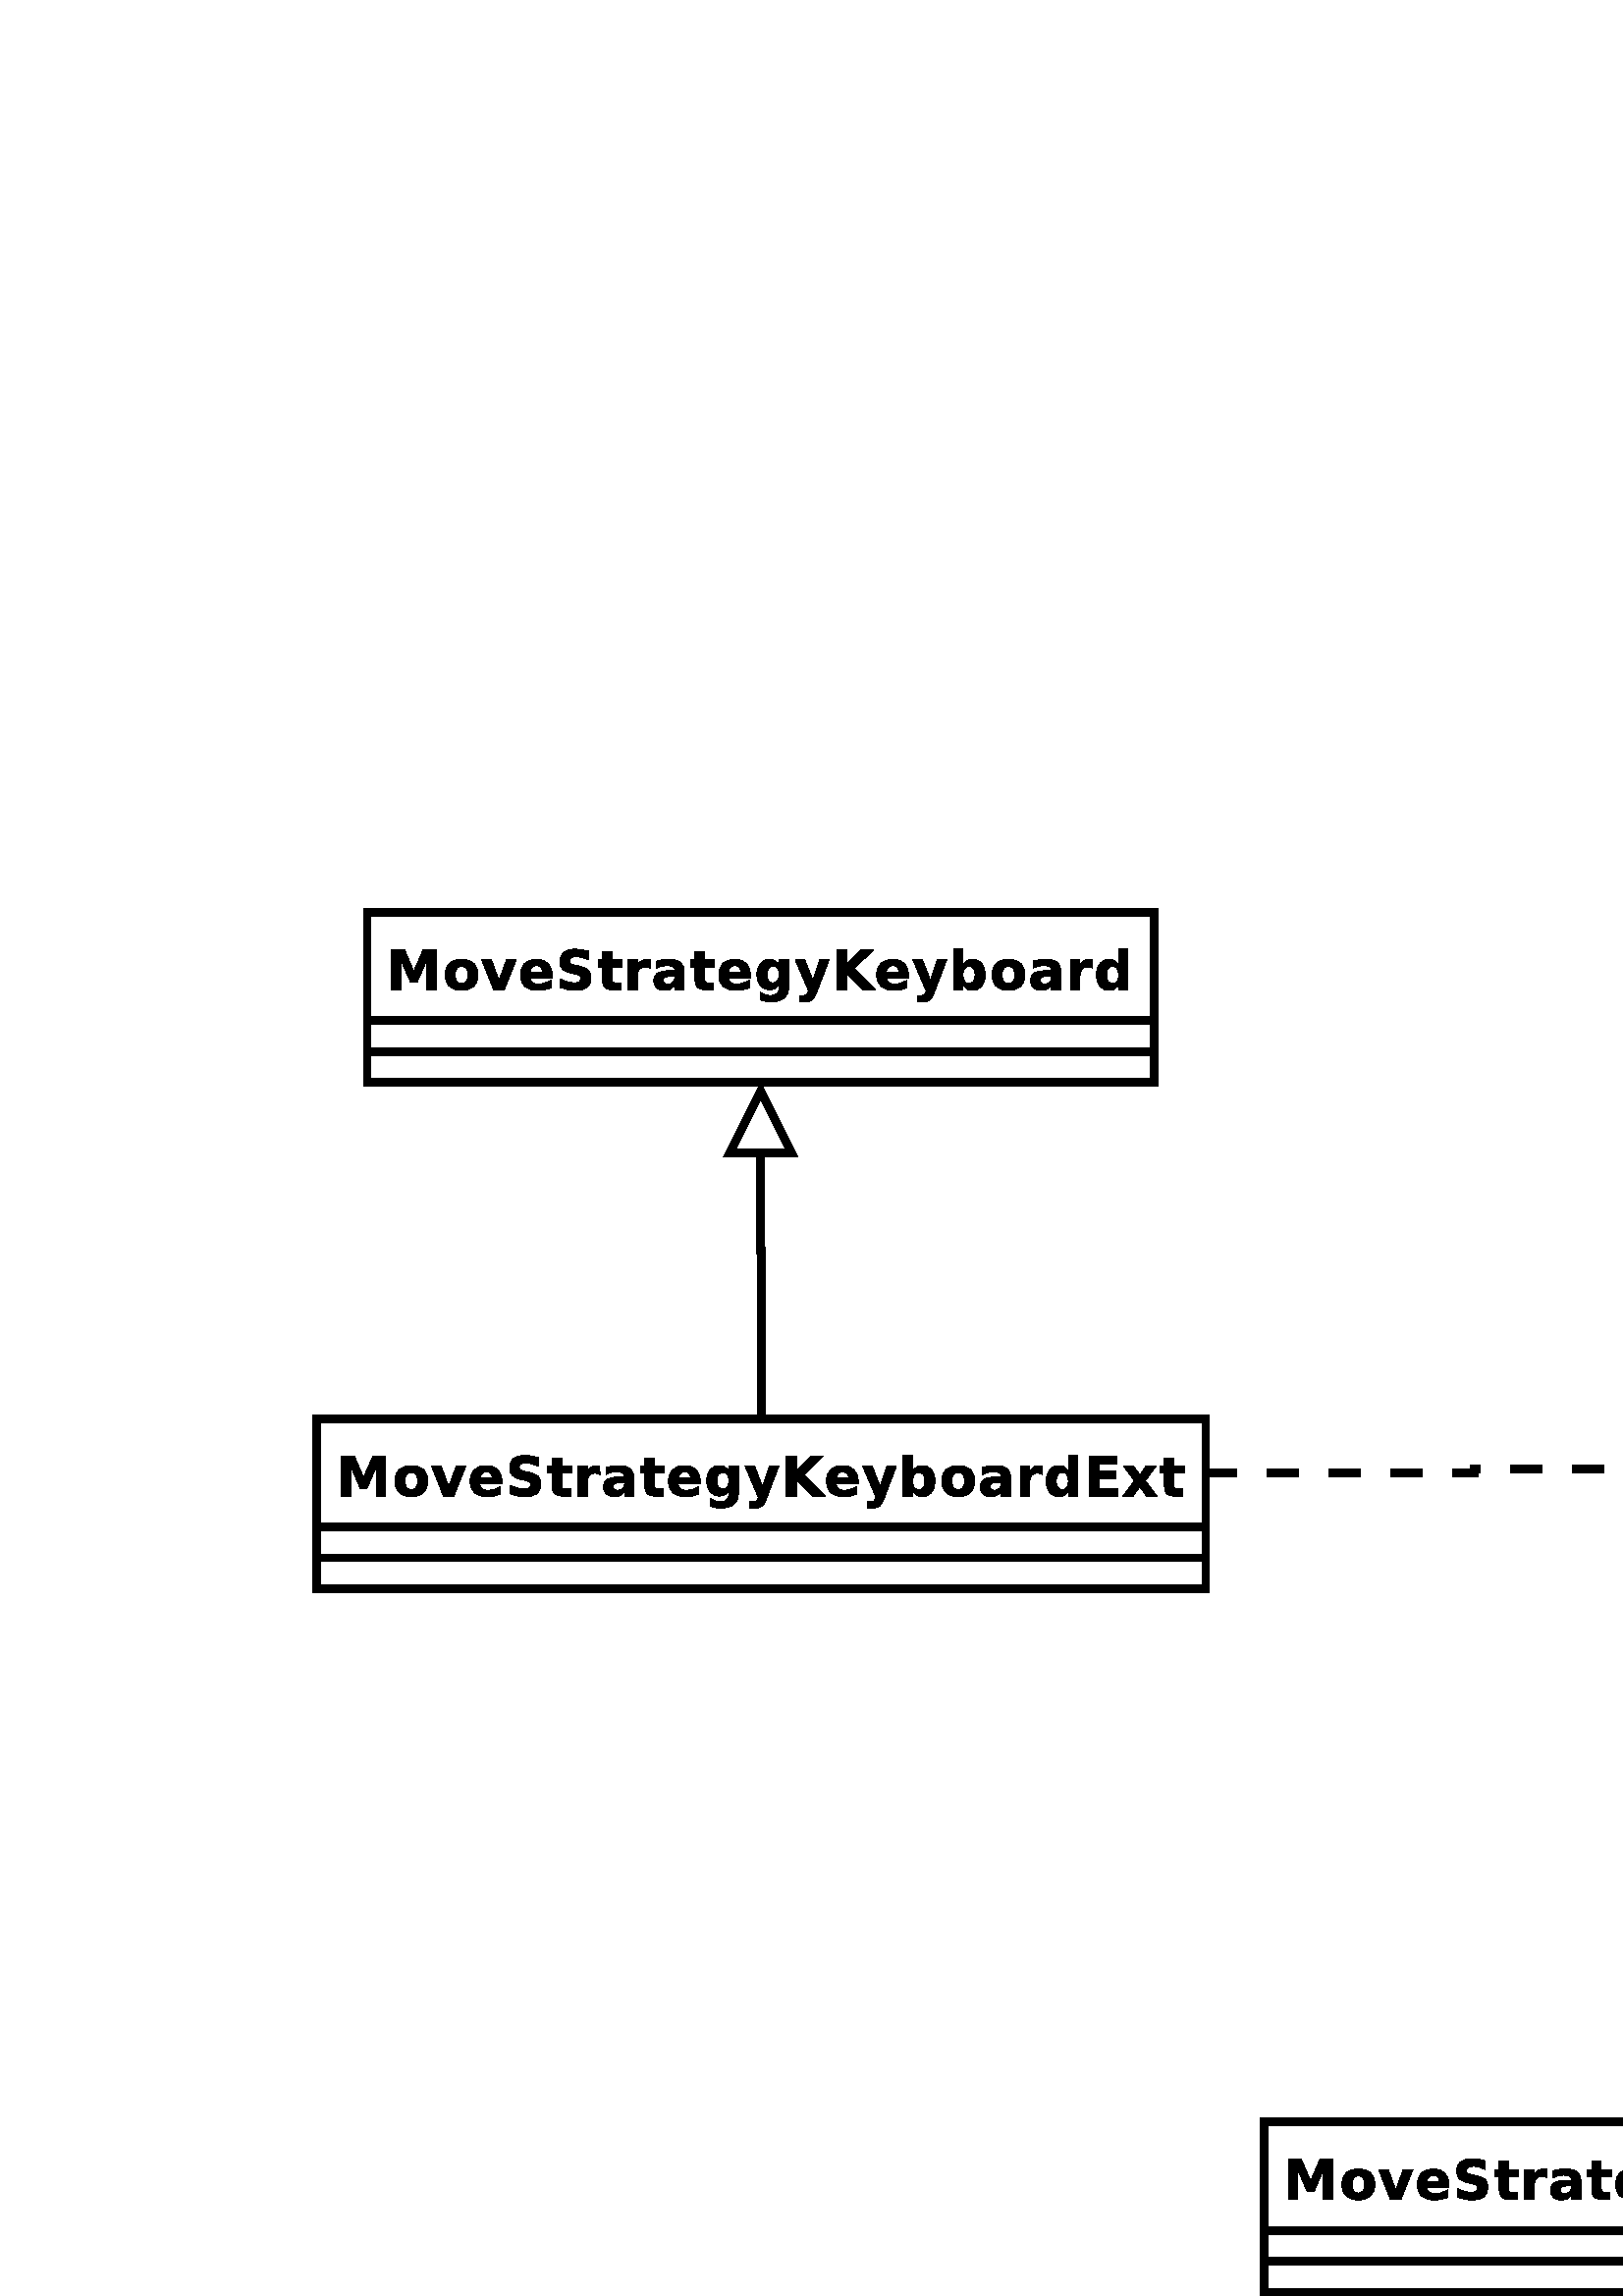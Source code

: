 %!PS-Adobe-2.0 EPSF-2.0
%%Orientation: Portrait
%%Magnification: 1.0
%%BoundingBox: 0 0 1241 509
%%BeginSetup
%%EndSetup
%%EndComments
%%BeginProlog
[ /.notdef /.notdef /.notdef /.notdef /.notdef /.notdef /.notdef /.notdef /.notdef /.notdef
/.notdef /.notdef /.notdef /.notdef /.notdef /.notdef /.notdef /.notdef /.notdef /.notdef
/.notdef /.notdef /.notdef /.notdef /.notdef /.notdef /.notdef /.notdef /.notdef /.notdef
/.notdef /.notdef /space /exclam /quotedbl /numbersign /dollar /percent /ampersand /quoteright
/parenleft /parenright /asterisk /plus /comma /hyphen /period /slash /zero /one
/two /three /four /five /six /seven /eight /nine /colon /semicolon
/less /equal /greater /question /at /A /B /C /D /E
/F /G /H /I /J /K /L /M /N /O
/P /Q /R /S /T /U /V /W /X /Y
/Z /bracketleft /backslash /bracketright /asciicircum /underscore /quoteleft /a /b /c
/d /e /f /g /h /i /j /k /l /m
/n /o /p /q /r /s /t /u /v /w
/x /y /z /braceleft /bar /braceright /asciitilde /.notdef /.notdef /.notdef
/.notdef /.notdef /.notdef /.notdef /.notdef /.notdef /.notdef /.notdef /.notdef /.notdef
/.notdef /.notdef /.notdef /.notdef /.notdef /.notdef /.notdef /.notdef /.notdef /.notdef
/.notdef /.notdef /.notdef /.notdef /.notdef /.notdef /.notdef /.notdef /.notdef /.notdef
/space /exclamdown /cent /sterling /currency /yen /brokenbar /section /dieresis /copyright
/ordfeminine /guillemotleft /logicalnot /hyphen /registered /macron /degree /plusminus /twosuperior /threesuperior
/acute /mu /paragraph /periodcentered /cedilla /onesuperior /ordmasculine /guillemotright /onequarter /onehalf
/threequarters /questiondown /Agrave /Aacute /Acircumflex /Atilde /Adieresis /Aring /AE /Ccedilla
/Egrave /Eacute /Ecircumflex /Edieresis /Igrave /Iacute /Icircumflex /Idieresis /Eth /Ntilde
/Ograve /Oacute /Ocircumflex /Otilde /Odieresis /multiply /Oslash /Ugrave /Uacute /Ucircumflex
/Udieresis /Yacute /Thorn /germandbls /agrave /aacute /acircumflex /atilde /adieresis /aring
/ae /ccedilla /egrave /eacute /ecircumflex /edieresis /igrave /iacute /icircumflex /idieresis
/eth /ntilde /ograve /oacute /ocircumflex /otilde /odieresis /divide /oslash /ugrave
/uacute /ucircumflex /udieresis /yacute /thorn /ydieresis] /isolatin1encoding exch def
/cp {closepath} bind def
/c {curveto} bind def
/f {fill} bind def
/a {arc} bind def
/ef {eofill} bind def
/ex {exch} bind def
/gr {grestore} bind def
/gs {gsave} bind def
/sa {save} bind def
/rs {restore} bind def
/l {lineto} bind def
/m {moveto} bind def
/rm {rmoveto} bind def
/n {newpath} bind def
/s {stroke} bind def
/sh {show} bind def
/slc {setlinecap} bind def
/slj {setlinejoin} bind def
/slw {setlinewidth} bind def
/srgb {setrgbcolor} bind def
/rot {rotate} bind def
/sc {scale} bind def
/sd {setdash} bind def
/ff {findfont} bind def
/sf {setfont} bind def
/scf {scalefont} bind def
/sw {stringwidth pop} bind def
/tr {translate} bind def

/ellipsedict 8 dict def
ellipsedict /mtrx matrix put
/ellipse
{ ellipsedict begin
   /endangle exch def
   /startangle exch def
   /yrad exch def
   /xrad exch def
   /y exch def
   /x exch def   /savematrix mtrx currentmatrix def
   x y tr xrad yrad sc
   0 0 1 startangle endangle arc
   savematrix setmatrix
   end
} def

/mergeprocs {
dup length
3 -1 roll
dup
length
dup
5 1 roll
3 -1 roll
add
array cvx
dup
3 -1 roll
0 exch
putinterval
dup
4 2 roll
putinterval
} bind def
/dpi_x 300 def
/dpi_y 300 def
/conicto {
    /to_y exch def
    /to_x exch def
    /conic_cntrl_y exch def
    /conic_cntrl_x exch def
    currentpoint
    /p0_y exch def
    /p0_x exch def
    /p1_x p0_x conic_cntrl_x p0_x sub 2 3 div mul add def
    /p1_y p0_y conic_cntrl_y p0_y sub 2 3 div mul add def
    /p2_x p1_x to_x p0_x sub 1 3 div mul add def
    /p2_y p1_y to_y p0_y sub 1 3 div mul add def
    p1_x p1_y p2_x p2_y to_x to_y curveto
} bind def
/start_ol { gsave 1.1 dpi_x div dup scale} bind def
/end_ol { closepath fill grestore } bind def
28.346 -28.346 scale
-4.55 -12.1 translate
%%EndProlog


0.0 0.0 0.0 srgb
0.1 slw
[] 0 sd
1.0 1.0 1.0 srgb
n 9.3 -5.8 m 9.3 -4.4 l 19.48 -4.4 l 19.48 -5.8 l f
0.0 0.0 0.0 srgb
n 9.3 -5.8 m 9.3 -4.4 l 19.48 -4.4 l 19.48 -5.8 l cp s
gsave 9.55 -4.8 translate 0.035 -0.035 scale
start_ol
512 4032 moveto
1815 4032 lineto
2749 1870 lineto
3689 4032 lineto
4992 4032 lineto
4992 0 lineto
4032 0 lineto
4032 2947 lineto
3087 768 lineto
2417 768 lineto
1472 2947 lineto
1472 0 lineto
512 0 lineto
512 4032 lineto
end_ol grestore 
gsave 10.274 -4.8 translate 0.035 -0.035 scale
start_ol
1924 2368 moveto
1610 2368 1445 2145 conicto
1280 1923 1280 1504 conicto
1280 1085 1445 862 conicto
1610 640 1924 640 conicto
2233 640 2396 862 conicto
2560 1085 2560 1504 conicto
2560 1923 2396 2145 conicto
2233 2368 1924 2368 conicto
1924 3072 moveto
2705 3072 3144 2656 conicto
3584 2240 3584 1504 conicto
3584 768 3144 352 conicto
2705 -64 1924 -64 conicto
1140 -64 698 352 conicto
256 768 256 1504 conicto
256 2240 698 2656 conicto
1140 3072 1924 3072 conicto
end_ol grestore 
gsave 10.774 -4.8 translate 0.035 -0.035 scale
start_ol
64 3008 moveto
1035 3008 lineto
1792 929 lineto
2546 3008 lineto
3520 3008 lineto
2324 0 lineto
1258 0 lineto
64 3008 lineto
end_ol grestore 
gsave 11.249 -4.8 translate 0.035 -0.035 scale
start_ol
3456 1482 moveto
3456 1216 lineto
1216 1216 lineto
1251 896 1461 736 conicto
1671 576 2048 576 conicto
2353 576 2672 671 conicto
2991 767 3328 960 conicto
3328 192 lineto
2988 65 2648 0 conicto
2309 -64 1970 -64 conicto
1157 -64 706 348 conicto
256 760 256 1504 conicto
256 2235 696 2653 conicto
1137 3072 1909 3072 conicto
2612 3072 3034 2639 conicto
3456 2206 3456 1482 conicto
2496 1792 moveto
2496 2080 2333 2256 conicto
2171 2432 1909 2432 conicto
1625 2432 1448 2267 conicto
1271 2102 1227 1792 conicto
2496 1792 lineto
end_ol grestore 
gsave 11.743 -4.8 translate 0.035 -0.035 scale
start_ol
3264 3892 moveto
3264 3008 lineto
2941 3167 2633 3247 conicto
2326 3328 2053 3328 conicto
1691 3328 1517 3224 conicto
1344 3121 1344 2902 conicto
1344 2738 1456 2647 conicto
1568 2556 1862 2490 conicto
2275 2403 lineto
2950 2270 3235 1999 conicto
3520 1729 3520 1231 conicto
3520 575 3133 255 conicto
2747 -64 1954 -64 conicto
1579 -64 1202 10 conicto
825 85 448 231 conicto
448 1088 lineto
817 897 1161 800 conicto
1506 704 1825 704 conicto
2150 704 2323 812 conicto
2496 921 2496 1122 conicto
2496 1303 2381 1401 conicto
2267 1500 1925 1577 conicto
1550 1664 lineto
944 1794 664 2078 conicto
384 2362 384 2843 conicto
384 3447 768 3771 conicto
1152 4096 1872 4096 conicto
2200 4096 2546 4045 conicto
2893 3994 3264 3892 conicto
end_ol grestore 
gsave 12.268 -4.8 translate 0.035 -0.035 scale
start_ol
1536 3840 moveto
1536 3008 lineto
2560 3008 lineto
2560 2304 lineto
1536 2304 lineto
1536 1054 lineto
1536 849 1618 776 conicto
1700 704 1944 704 conicto
2432 704 lineto
2432 0 lineto
1618 0 lineto
1050 0 813 240 conicto
576 480 576 1054 conicto
576 2304 lineto
128 2304 lineto
128 3008 lineto
576 3008 lineto
576 3840 lineto
1536 3840 lineto
end_ol grestore 
gsave 12.615 -4.8 translate 0.035 -0.035 scale
start_ol
2688 2176 moveto
2561 2241 2435 2272 conicto
2310 2304 2183 2304 conicto
1810 2304 1609 2064 conicto
1408 1825 1408 1378 conicto
1408 0 lineto
448 0 lineto
448 3008 lineto
1408 3008 lineto
1408 2496 lineto
1594 2796 1836 2934 conicto
2078 3072 2415 3072 conicto
2464 3072 2520 3068 conicto
2577 3065 2685 3053 conicto
2688 2176 lineto
end_ol grestore 
gsave 12.974 -4.8 translate 0.035 -0.035 scale
start_ol
1847 1344 moveto
1533 1344 1374 1245 conicto
1216 1146 1216 953 conicto
1216 776 1343 676 conicto
1471 576 1698 576 conicto
1981 576 2174 764 conicto
2368 953 2368 1237 conicto
2368 1344 lineto
1847 1344 lineto
3328 1709 moveto
3328 0 lineto
2368 0 lineto
2368 448 lineto
2171 180 1925 58 conicto
1679 -64 1326 -64 conicto
850 -64 553 206 conicto
256 476 256 907 conicto
256 1431 623 1675 conicto
991 1920 1777 1920 conicto
2368 1920 lineto
2368 1992 lineto
2368 2220 2183 2326 conicto
1999 2432 1608 2432 conicto
1291 2432 1018 2368 conicto
746 2304 512 2176 conicto
512 2880 lineto
826 2974 1143 3023 conicto
1460 3072 1777 3072 conicto
2599 3072 2963 2751 conicto
3328 2431 3328 1709 conicto
end_ol grestore 
gsave 13.466 -4.8 translate 0.035 -0.035 scale
start_ol
1536 3840 moveto
1536 3008 lineto
2560 3008 lineto
2560 2304 lineto
1536 2304 lineto
1536 1054 lineto
1536 849 1618 776 conicto
1700 704 1944 704 conicto
2432 704 lineto
2432 0 lineto
1618 0 lineto
1050 0 813 240 conicto
576 480 576 1054 conicto
576 2304 lineto
128 2304 lineto
128 3008 lineto
576 3008 lineto
576 3840 lineto
1536 3840 lineto
end_ol grestore 
gsave 13.814 -4.8 translate 0.035 -0.035 scale
start_ol
3456 1482 moveto
3456 1216 lineto
1216 1216 lineto
1251 896 1461 736 conicto
1671 576 2048 576 conicto
2353 576 2672 671 conicto
2991 767 3328 960 conicto
3328 192 lineto
2988 65 2648 0 conicto
2309 -64 1970 -64 conicto
1157 -64 706 348 conicto
256 760 256 1504 conicto
256 2235 696 2653 conicto
1137 3072 1909 3072 conicto
2612 3072 3034 2639 conicto
3456 2206 3456 1482 conicto
2496 1792 moveto
2496 2080 2333 2256 conicto
2171 2432 1909 2432 conicto
1625 2432 1448 2267 conicto
1271 2102 1227 1792 conicto
2496 1792 lineto
end_ol grestore 
gsave 14.308 -4.8 translate 0.035 -0.035 scale
start_ol
2496 512 moveto
2299 248 2062 124 conicto
1826 0 1514 0 conicto
969 0 612 433 conicto
256 867 256 1537 conicto
256 2211 612 2641 conicto
969 3072 1514 3072 conicto
1826 3072 2062 2948 conicto
2299 2825 2496 2560 conicto
2496 3008 lineto
3456 3008 lineto
3456 305 lineto
3456 -435 3005 -825 conicto
2554 -1216 1698 -1216 conicto
1420 -1216 1161 -1168 conicto
902 -1121 640 -1024 conicto
640 -256 lineto
887 -417 1124 -496 conicto
1361 -576 1601 -576 conicto
2064 -576 2280 -362 conicto
2496 -149 2496 305 conicto
2496 512 lineto
1887 2368 moveto
1600 2368 1440 2150 conicto
1280 1933 1280 1535 conicto
1280 1126 1435 915 conicto
1590 704 1887 704 conicto
2176 704 2336 921 conicto
2496 1139 2496 1535 conicto
2496 1933 2336 2150 conicto
2176 2368 1887 2368 conicto
end_ol grestore 
gsave 14.83 -4.8 translate 0.035 -0.035 scale
start_ol
64 3008 moveto
1018 3008 lineto
1820 967 lineto
2502 3008 lineto
3456 3008 lineto
2201 -303 lineto
2012 -811 1760 -1013 conicto
1508 -1216 1095 -1216 conicto
544 -1216 lineto
544 -576 lineto
842 -576 lineto
1085 -576 1195 -495 conicto
1306 -415 1367 -206 conicto
1394 -123 lineto
64 3008 lineto
end_ol grestore 
gsave 15.305 -4.8 translate 0.035 -0.035 scale
start_ol
512 4032 moveto
1536 4032 lineto
1536 2560 lineto
3025 4032 lineto
4224 4032 lineto
2295 2123 lineto
4416 0 lineto
3126 0 lineto
1536 1588 lineto
1536 0 lineto
512 0 lineto
512 4032 lineto
end_ol grestore 
gsave 15.857 -4.8 translate 0.035 -0.035 scale
start_ol
3456 1482 moveto
3456 1216 lineto
1216 1216 lineto
1251 896 1461 736 conicto
1671 576 2048 576 conicto
2353 576 2672 671 conicto
2991 767 3328 960 conicto
3328 192 lineto
2988 65 2648 0 conicto
2309 -64 1970 -64 conicto
1157 -64 706 348 conicto
256 760 256 1504 conicto
256 2235 696 2653 conicto
1137 3072 1909 3072 conicto
2612 3072 3034 2639 conicto
3456 2206 3456 1482 conicto
2496 1792 moveto
2496 2080 2333 2256 conicto
2171 2432 1909 2432 conicto
1625 2432 1448 2267 conicto
1271 2102 1227 1792 conicto
2496 1792 lineto
end_ol grestore 
gsave 16.351 -4.8 translate 0.035 -0.035 scale
start_ol
64 3008 moveto
1018 3008 lineto
1820 967 lineto
2502 3008 lineto
3456 3008 lineto
2201 -303 lineto
2012 -811 1760 -1013 conicto
1508 -1216 1095 -1216 conicto
544 -1216 lineto
544 -576 lineto
842 -576 lineto
1085 -576 1195 -495 conicto
1306 -415 1367 -206 conicto
1394 -123 lineto
64 3008 lineto
end_ol grestore 
gsave 16.826 -4.8 translate 0.035 -0.035 scale
start_ol
2019 640 moveto
2314 640 2469 861 conicto
2624 1083 2624 1504 conicto
2624 1925 2469 2146 conicto
2314 2368 2019 2368 conicto
1724 2368 1566 2145 conicto
1408 1923 1408 1504 conicto
1408 1085 1566 862 conicto
1724 640 2019 640 conicto
1408 2560 moveto
1604 2823 1843 2947 conicto
2082 3072 2393 3072 conicto
2942 3072 3295 2633 conicto
3648 2195 3648 1504 conicto
3648 813 3295 374 conicto
2942 -64 2393 -64 conicto
2082 -64 1843 60 conicto
1604 185 1408 448 conicto
1408 0 lineto
448 0 lineto
448 4160 lineto
1408 4160 lineto
1408 2560 lineto
end_ol grestore 
gsave 17.348 -4.8 translate 0.035 -0.035 scale
start_ol
1924 2368 moveto
1610 2368 1445 2145 conicto
1280 1923 1280 1504 conicto
1280 1085 1445 862 conicto
1610 640 1924 640 conicto
2233 640 2396 862 conicto
2560 1085 2560 1504 conicto
2560 1923 2396 2145 conicto
2233 2368 1924 2368 conicto
1924 3072 moveto
2705 3072 3144 2656 conicto
3584 2240 3584 1504 conicto
3584 768 3144 352 conicto
2705 -64 1924 -64 conicto
1140 -64 698 352 conicto
256 768 256 1504 conicto
256 2240 698 2656 conicto
1140 3072 1924 3072 conicto
end_ol grestore 
gsave 17.847 -4.8 translate 0.035 -0.035 scale
start_ol
1847 1344 moveto
1533 1344 1374 1245 conicto
1216 1146 1216 953 conicto
1216 776 1343 676 conicto
1471 576 1698 576 conicto
1981 576 2174 764 conicto
2368 953 2368 1237 conicto
2368 1344 lineto
1847 1344 lineto
3328 1709 moveto
3328 0 lineto
2368 0 lineto
2368 448 lineto
2171 180 1925 58 conicto
1679 -64 1326 -64 conicto
850 -64 553 206 conicto
256 476 256 907 conicto
256 1431 623 1675 conicto
991 1920 1777 1920 conicto
2368 1920 lineto
2368 1992 lineto
2368 2220 2183 2326 conicto
1999 2432 1608 2432 conicto
1291 2432 1018 2368 conicto
746 2304 512 2176 conicto
512 2880 lineto
826 2974 1143 3023 conicto
1460 3072 1777 3072 conicto
2599 3072 2963 2751 conicto
3328 2431 3328 1709 conicto
end_ol grestore 
gsave 18.339 -4.8 translate 0.035 -0.035 scale
start_ol
2688 2176 moveto
2561 2241 2435 2272 conicto
2310 2304 2183 2304 conicto
1810 2304 1609 2064 conicto
1408 1825 1408 1378 conicto
1408 0 lineto
448 0 lineto
448 3008 lineto
1408 3008 lineto
1408 2496 lineto
1594 2796 1836 2934 conicto
2078 3072 2415 3072 conicto
2464 3072 2520 3068 conicto
2577 3065 2685 3053 conicto
2688 2176 lineto
end_ol grestore 
gsave 18.699 -4.8 translate 0.035 -0.035 scale
start_ol
2496 2560 moveto
2496 4160 lineto
3456 4160 lineto
3456 0 lineto
2496 0 lineto
2496 448 lineto
2299 183 2062 59 conicto
1826 -64 1514 -64 conicto
964 -64 610 374 conicto
256 813 256 1504 conicto
256 2195 610 2633 conicto
964 3072 1514 3072 conicto
1823 3072 2061 2947 conicto
2299 2823 2496 2560 conicto
1887 640 moveto
2184 640 2340 861 conicto
2496 1083 2496 1504 conicto
2496 1925 2340 2146 conicto
2184 2368 1887 2368 conicto
1592 2368 1436 2146 conicto
1280 1925 1280 1504 conicto
1280 1083 1436 861 conicto
1592 640 1887 640 conicto
end_ol grestore 
1.0 1.0 1.0 srgb
n 9.3 -4.4 m 9.3 -4.0 l 19.48 -4.0 l 19.48 -4.4 l f
0.0 0.0 0.0 srgb
n 9.3 -4.4 m 9.3 -4.0 l 19.48 -4.0 l 19.48 -4.4 l cp s
1.0 1.0 1.0 srgb
n 9.3 -4.0 m 9.3 -3.6 l 19.48 -3.6 l 19.48 -4.0 l f
0.0 0.0 0.0 srgb
n 9.3 -4.0 m 9.3 -3.6 l 19.48 -3.6 l 19.48 -4.0 l cp s
0.1 slw
[] 0 sd
1.0 1.0 1.0 srgb
n 8.65 0.75 m 8.65 2.15 l 20.145 2.15 l 20.145 0.75 l f
0.0 0.0 0.0 srgb
n 8.65 0.75 m 8.65 2.15 l 20.145 2.15 l 20.145 0.75 l cp s
gsave 8.9 1.75 translate 0.035 -0.035 scale
start_ol
512 4032 moveto
1815 4032 lineto
2749 1870 lineto
3689 4032 lineto
4992 4032 lineto
4992 0 lineto
4032 0 lineto
4032 2947 lineto
3087 768 lineto
2417 768 lineto
1472 2947 lineto
1472 0 lineto
512 0 lineto
512 4032 lineto
end_ol grestore 
gsave 9.624 1.75 translate 0.035 -0.035 scale
start_ol
1924 2368 moveto
1610 2368 1445 2145 conicto
1280 1923 1280 1504 conicto
1280 1085 1445 862 conicto
1610 640 1924 640 conicto
2233 640 2396 862 conicto
2560 1085 2560 1504 conicto
2560 1923 2396 2145 conicto
2233 2368 1924 2368 conicto
1924 3072 moveto
2705 3072 3144 2656 conicto
3584 2240 3584 1504 conicto
3584 768 3144 352 conicto
2705 -64 1924 -64 conicto
1140 -64 698 352 conicto
256 768 256 1504 conicto
256 2240 698 2656 conicto
1140 3072 1924 3072 conicto
end_ol grestore 
gsave 10.124 1.75 translate 0.035 -0.035 scale
start_ol
64 3008 moveto
1035 3008 lineto
1792 929 lineto
2546 3008 lineto
3520 3008 lineto
2324 0 lineto
1258 0 lineto
64 3008 lineto
end_ol grestore 
gsave 10.599 1.75 translate 0.035 -0.035 scale
start_ol
3456 1482 moveto
3456 1216 lineto
1216 1216 lineto
1251 896 1461 736 conicto
1671 576 2048 576 conicto
2353 576 2672 671 conicto
2991 767 3328 960 conicto
3328 192 lineto
2988 65 2648 0 conicto
2309 -64 1970 -64 conicto
1157 -64 706 348 conicto
256 760 256 1504 conicto
256 2235 696 2653 conicto
1137 3072 1909 3072 conicto
2612 3072 3034 2639 conicto
3456 2206 3456 1482 conicto
2496 1792 moveto
2496 2080 2333 2256 conicto
2171 2432 1909 2432 conicto
1625 2432 1448 2267 conicto
1271 2102 1227 1792 conicto
2496 1792 lineto
end_ol grestore 
gsave 11.093 1.75 translate 0.035 -0.035 scale
start_ol
3264 3892 moveto
3264 3008 lineto
2941 3167 2633 3247 conicto
2326 3328 2053 3328 conicto
1691 3328 1517 3224 conicto
1344 3121 1344 2902 conicto
1344 2738 1456 2647 conicto
1568 2556 1862 2490 conicto
2275 2403 lineto
2950 2270 3235 1999 conicto
3520 1729 3520 1231 conicto
3520 575 3133 255 conicto
2747 -64 1954 -64 conicto
1579 -64 1202 10 conicto
825 85 448 231 conicto
448 1088 lineto
817 897 1161 800 conicto
1506 704 1825 704 conicto
2150 704 2323 812 conicto
2496 921 2496 1122 conicto
2496 1303 2381 1401 conicto
2267 1500 1925 1577 conicto
1550 1664 lineto
944 1794 664 2078 conicto
384 2362 384 2843 conicto
384 3447 768 3771 conicto
1152 4096 1872 4096 conicto
2200 4096 2546 4045 conicto
2893 3994 3264 3892 conicto
end_ol grestore 
gsave 11.618 1.75 translate 0.035 -0.035 scale
start_ol
1536 3840 moveto
1536 3008 lineto
2560 3008 lineto
2560 2304 lineto
1536 2304 lineto
1536 1054 lineto
1536 849 1618 776 conicto
1700 704 1944 704 conicto
2432 704 lineto
2432 0 lineto
1618 0 lineto
1050 0 813 240 conicto
576 480 576 1054 conicto
576 2304 lineto
128 2304 lineto
128 3008 lineto
576 3008 lineto
576 3840 lineto
1536 3840 lineto
end_ol grestore 
gsave 11.965 1.75 translate 0.035 -0.035 scale
start_ol
2688 2176 moveto
2561 2241 2435 2272 conicto
2310 2304 2183 2304 conicto
1810 2304 1609 2064 conicto
1408 1825 1408 1378 conicto
1408 0 lineto
448 0 lineto
448 3008 lineto
1408 3008 lineto
1408 2496 lineto
1594 2796 1836 2934 conicto
2078 3072 2415 3072 conicto
2464 3072 2520 3068 conicto
2577 3065 2685 3053 conicto
2688 2176 lineto
end_ol grestore 
gsave 12.324 1.75 translate 0.035 -0.035 scale
start_ol
1847 1344 moveto
1533 1344 1374 1245 conicto
1216 1146 1216 953 conicto
1216 776 1343 676 conicto
1471 576 1698 576 conicto
1981 576 2174 764 conicto
2368 953 2368 1237 conicto
2368 1344 lineto
1847 1344 lineto
3328 1709 moveto
3328 0 lineto
2368 0 lineto
2368 448 lineto
2171 180 1925 58 conicto
1679 -64 1326 -64 conicto
850 -64 553 206 conicto
256 476 256 907 conicto
256 1431 623 1675 conicto
991 1920 1777 1920 conicto
2368 1920 lineto
2368 1992 lineto
2368 2220 2183 2326 conicto
1999 2432 1608 2432 conicto
1291 2432 1018 2368 conicto
746 2304 512 2176 conicto
512 2880 lineto
826 2974 1143 3023 conicto
1460 3072 1777 3072 conicto
2599 3072 2963 2751 conicto
3328 2431 3328 1709 conicto
end_ol grestore 
gsave 12.816 1.75 translate 0.035 -0.035 scale
start_ol
1536 3840 moveto
1536 3008 lineto
2560 3008 lineto
2560 2304 lineto
1536 2304 lineto
1536 1054 lineto
1536 849 1618 776 conicto
1700 704 1944 704 conicto
2432 704 lineto
2432 0 lineto
1618 0 lineto
1050 0 813 240 conicto
576 480 576 1054 conicto
576 2304 lineto
128 2304 lineto
128 3008 lineto
576 3008 lineto
576 3840 lineto
1536 3840 lineto
end_ol grestore 
gsave 13.164 1.75 translate 0.035 -0.035 scale
start_ol
3456 1482 moveto
3456 1216 lineto
1216 1216 lineto
1251 896 1461 736 conicto
1671 576 2048 576 conicto
2353 576 2672 671 conicto
2991 767 3328 960 conicto
3328 192 lineto
2988 65 2648 0 conicto
2309 -64 1970 -64 conicto
1157 -64 706 348 conicto
256 760 256 1504 conicto
256 2235 696 2653 conicto
1137 3072 1909 3072 conicto
2612 3072 3034 2639 conicto
3456 2206 3456 1482 conicto
2496 1792 moveto
2496 2080 2333 2256 conicto
2171 2432 1909 2432 conicto
1625 2432 1448 2267 conicto
1271 2102 1227 1792 conicto
2496 1792 lineto
end_ol grestore 
gsave 13.658 1.75 translate 0.035 -0.035 scale
start_ol
2496 512 moveto
2299 248 2062 124 conicto
1826 0 1514 0 conicto
969 0 612 433 conicto
256 867 256 1537 conicto
256 2211 612 2641 conicto
969 3072 1514 3072 conicto
1826 3072 2062 2948 conicto
2299 2825 2496 2560 conicto
2496 3008 lineto
3456 3008 lineto
3456 305 lineto
3456 -435 3005 -825 conicto
2554 -1216 1698 -1216 conicto
1420 -1216 1161 -1168 conicto
902 -1121 640 -1024 conicto
640 -256 lineto
887 -417 1124 -496 conicto
1361 -576 1601 -576 conicto
2064 -576 2280 -362 conicto
2496 -149 2496 305 conicto
2496 512 lineto
1887 2368 moveto
1600 2368 1440 2150 conicto
1280 1933 1280 1535 conicto
1280 1126 1435 915 conicto
1590 704 1887 704 conicto
2176 704 2336 921 conicto
2496 1139 2496 1535 conicto
2496 1933 2336 2150 conicto
2176 2368 1887 2368 conicto
end_ol grestore 
gsave 14.18 1.75 translate 0.035 -0.035 scale
start_ol
64 3008 moveto
1018 3008 lineto
1820 967 lineto
2502 3008 lineto
3456 3008 lineto
2201 -303 lineto
2012 -811 1760 -1013 conicto
1508 -1216 1095 -1216 conicto
544 -1216 lineto
544 -576 lineto
842 -576 lineto
1085 -576 1195 -495 conicto
1306 -415 1367 -206 conicto
1394 -123 lineto
64 3008 lineto
end_ol grestore 
gsave 14.655 1.75 translate 0.035 -0.035 scale
start_ol
512 4032 moveto
1536 4032 lineto
1536 2560 lineto
3025 4032 lineto
4224 4032 lineto
2295 2123 lineto
4416 0 lineto
3126 0 lineto
1536 1588 lineto
1536 0 lineto
512 0 lineto
512 4032 lineto
end_ol grestore 
gsave 15.207 1.75 translate 0.035 -0.035 scale
start_ol
3456 1482 moveto
3456 1216 lineto
1216 1216 lineto
1251 896 1461 736 conicto
1671 576 2048 576 conicto
2353 576 2672 671 conicto
2991 767 3328 960 conicto
3328 192 lineto
2988 65 2648 0 conicto
2309 -64 1970 -64 conicto
1157 -64 706 348 conicto
256 760 256 1504 conicto
256 2235 696 2653 conicto
1137 3072 1909 3072 conicto
2612 3072 3034 2639 conicto
3456 2206 3456 1482 conicto
2496 1792 moveto
2496 2080 2333 2256 conicto
2171 2432 1909 2432 conicto
1625 2432 1448 2267 conicto
1271 2102 1227 1792 conicto
2496 1792 lineto
end_ol grestore 
gsave 15.701 1.75 translate 0.035 -0.035 scale
start_ol
64 3008 moveto
1018 3008 lineto
1820 967 lineto
2502 3008 lineto
3456 3008 lineto
2201 -303 lineto
2012 -811 1760 -1013 conicto
1508 -1216 1095 -1216 conicto
544 -1216 lineto
544 -576 lineto
842 -576 lineto
1085 -576 1195 -495 conicto
1306 -415 1367 -206 conicto
1394 -123 lineto
64 3008 lineto
end_ol grestore 
gsave 16.176 1.75 translate 0.035 -0.035 scale
start_ol
2019 640 moveto
2314 640 2469 861 conicto
2624 1083 2624 1504 conicto
2624 1925 2469 2146 conicto
2314 2368 2019 2368 conicto
1724 2368 1566 2145 conicto
1408 1923 1408 1504 conicto
1408 1085 1566 862 conicto
1724 640 2019 640 conicto
1408 2560 moveto
1604 2823 1843 2947 conicto
2082 3072 2393 3072 conicto
2942 3072 3295 2633 conicto
3648 2195 3648 1504 conicto
3648 813 3295 374 conicto
2942 -64 2393 -64 conicto
2082 -64 1843 60 conicto
1604 185 1408 448 conicto
1408 0 lineto
448 0 lineto
448 4160 lineto
1408 4160 lineto
1408 2560 lineto
end_ol grestore 
gsave 16.698 1.75 translate 0.035 -0.035 scale
start_ol
1924 2368 moveto
1610 2368 1445 2145 conicto
1280 1923 1280 1504 conicto
1280 1085 1445 862 conicto
1610 640 1924 640 conicto
2233 640 2396 862 conicto
2560 1085 2560 1504 conicto
2560 1923 2396 2145 conicto
2233 2368 1924 2368 conicto
1924 3072 moveto
2705 3072 3144 2656 conicto
3584 2240 3584 1504 conicto
3584 768 3144 352 conicto
2705 -64 1924 -64 conicto
1140 -64 698 352 conicto
256 768 256 1504 conicto
256 2240 698 2656 conicto
1140 3072 1924 3072 conicto
end_ol grestore 
gsave 17.197 1.75 translate 0.035 -0.035 scale
start_ol
1847 1344 moveto
1533 1344 1374 1245 conicto
1216 1146 1216 953 conicto
1216 776 1343 676 conicto
1471 576 1698 576 conicto
1981 576 2174 764 conicto
2368 953 2368 1237 conicto
2368 1344 lineto
1847 1344 lineto
3328 1709 moveto
3328 0 lineto
2368 0 lineto
2368 448 lineto
2171 180 1925 58 conicto
1679 -64 1326 -64 conicto
850 -64 553 206 conicto
256 476 256 907 conicto
256 1431 623 1675 conicto
991 1920 1777 1920 conicto
2368 1920 lineto
2368 1992 lineto
2368 2220 2183 2326 conicto
1999 2432 1608 2432 conicto
1291 2432 1018 2368 conicto
746 2304 512 2176 conicto
512 2880 lineto
826 2974 1143 3023 conicto
1460 3072 1777 3072 conicto
2599 3072 2963 2751 conicto
3328 2431 3328 1709 conicto
end_ol grestore 
gsave 17.689 1.75 translate 0.035 -0.035 scale
start_ol
2688 2176 moveto
2561 2241 2435 2272 conicto
2310 2304 2183 2304 conicto
1810 2304 1609 2064 conicto
1408 1825 1408 1378 conicto
1408 0 lineto
448 0 lineto
448 3008 lineto
1408 3008 lineto
1408 2496 lineto
1594 2796 1836 2934 conicto
2078 3072 2415 3072 conicto
2464 3072 2520 3068 conicto
2577 3065 2685 3053 conicto
2688 2176 lineto
end_ol grestore 
gsave 18.049 1.75 translate 0.035 -0.035 scale
start_ol
2496 2560 moveto
2496 4160 lineto
3456 4160 lineto
3456 0 lineto
2496 0 lineto
2496 448 lineto
2299 183 2062 59 conicto
1826 -64 1514 -64 conicto
964 -64 610 374 conicto
256 813 256 1504 conicto
256 2195 610 2633 conicto
964 3072 1514 3072 conicto
1823 3072 2061 2947 conicto
2299 2823 2496 2560 conicto
1887 640 moveto
2184 640 2340 861 conicto
2496 1083 2496 1504 conicto
2496 1925 2340 2146 conicto
2184 2368 1887 2368 conicto
1592 2368 1436 2146 conicto
1280 1925 1280 1504 conicto
1280 1083 1436 861 conicto
1592 640 1887 640 conicto
end_ol grestore 
gsave 18.571 1.75 translate 0.035 -0.035 scale
start_ol
512 4032 moveto
3328 4032 lineto
3328 3264 lineto
1536 3264 lineto
1536 2496 lineto
3200 2496 lineto
3200 1728 lineto
1536 1728 lineto
1536 768 lineto
3392 768 lineto
3392 0 lineto
512 0 lineto
512 4032 lineto
end_ol grestore 
gsave 19.068 1.75 translate 0.035 -0.035 scale
start_ol
1210 1539 moveto
128 3008 lineto
1143 3008 lineto
1756 2116 lineto
2377 3008 lineto
3392 3008 lineto
2310 1544 lineto
3456 0 lineto
2435 0 lineto
1756 951 lineto
1085 0 lineto
64 0 lineto
1210 1539 lineto
end_ol grestore 
gsave 19.538 1.75 translate 0.035 -0.035 scale
start_ol
1536 3840 moveto
1536 3008 lineto
2560 3008 lineto
2560 2304 lineto
1536 2304 lineto
1536 1054 lineto
1536 849 1618 776 conicto
1700 704 1944 704 conicto
2432 704 lineto
2432 0 lineto
1618 0 lineto
1050 0 813 240 conicto
576 480 576 1054 conicto
576 2304 lineto
128 2304 lineto
128 3008 lineto
576 3008 lineto
576 3840 lineto
1536 3840 lineto
end_ol grestore 
1.0 1.0 1.0 srgb
n 8.65 2.15 m 8.65 2.55 l 20.145 2.55 l 20.145 2.15 l f
0.0 0.0 0.0 srgb
n 8.65 2.15 m 8.65 2.55 l 20.145 2.55 l 20.145 2.15 l cp s
1.0 1.0 1.0 srgb
n 8.65 2.55 m 8.65 2.95 l 20.145 2.95 l 20.145 2.55 l f
0.0 0.0 0.0 srgb
n 8.65 2.55 m 8.65 2.95 l 20.145 2.95 l 20.145 2.55 l cp s
0.1 slw
[] 0 sd
1.0 1.0 1.0 srgb
n 27.1 0.3 m 27.1 2.5 l 43.453 2.5 l 43.453 0.3 l f
0.0 0.0 0.0 srgb
n 27.1 0.3 m 27.1 2.5 l 43.453 2.5 l 43.453 0.3 l cp s
gsave 33.001 0.943 translate 0.035 -0.035 scale
start_ol
2496 2101 moveto
643 1406 lineto
2496 717 lineto
2496 320 lineto
192 1228 lineto
192 1588 lineto
2496 2496 lineto
2496 2101 lineto
end_ol grestore 
gsave 33.351 0.943 translate 0.035 -0.035 scale
start_ol
2496 2101 moveto
643 1406 lineto
2496 717 lineto
2496 320 lineto
192 1228 lineto
192 1588 lineto
2496 2496 lineto
2496 2101 lineto
end_ol grestore 
gsave 33.701 0.943 translate 0.035 -0.035 scale
start_ol
512 2432 moveto
1536 2432 lineto
1536 320 lineto
2304 320 lineto
2304 0 lineto
384 0 lineto
384 320 lineto
1152 320 lineto
1152 2112 lineto
512 2112 lineto
512 2432 lineto
1152 3328 moveto
1536 3328 lineto
1536 2816 lineto
1152 2816 lineto
1152 3328 lineto
end_ol grestore 
gsave 34.05 0.943 translate 0.035 -0.035 scale
start_ol
2304 1530 moveto
2304 0 lineto
1920 0 lineto
1920 1530 lineto
1920 1863 1801 2019 conicto
1683 2176 1431 2176 conicto
1143 2176 987 1974 conicto
832 1773 832 1396 conicto
832 0 lineto
448 0 lineto
448 2432 lineto
832 2432 lineto
832 2099 lineto
939 2294 1123 2395 conicto
1307 2496 1559 2496 conicto
1934 2496 2119 2256 conicto
2304 2016 2304 1530 conicto
end_ol grestore 
gsave 34.4 0.943 translate 0.035 -0.035 scale
start_ol
1280 3136 moveto
1280 2432 lineto
2176 2432 lineto
2176 2112 lineto
1280 2112 lineto
1280 799 lineto
1280 531 1380 425 conicto
1481 320 1732 320 conicto
2176 320 lineto
2176 0 lineto
1694 0 lineto
1256 0 1076 179 conicto
896 359 896 799 conicto
896 2112 lineto
256 2112 lineto
256 2432 lineto
896 2432 lineto
896 3136 lineto
1280 3136 lineto
end_ol grestore 
gsave 34.75 0.943 translate 0.035 -0.035 scale
start_ol
2368 1352 moveto
2368 1152 lineto
688 1152 lineto
688 1138 lineto
688 717 892 486 conicto
1097 256 1470 256 conicto
1659 256 1864 319 conicto
2070 383 2304 512 conicto
2304 128 lineto
2077 32 1866 -16 conicto
1655 -64 1458 -64 conicto
892 -64 574 276 conicto
256 617 256 1216 conicto
256 1799 563 2147 conicto
871 2496 1384 2496 conicto
1841 2496 2104 2189 conicto
2368 1883 2368 1352 conicto
1984 1472 moveto
1976 1817 1822 1996 conicto
1669 2176 1382 2176 conicto
1101 2176 919 1989 conicto
738 1802 704 1470 conicto
1984 1472 lineto
end_ol grestore 
gsave 35.099 0.943 translate 0.035 -0.035 scale
start_ol
2496 1984 moveto
2366 2051 2231 2081 conicto
2096 2112 1935 2112 conicto
1554 2112 1353 1888 conicto
1152 1665 1152 1243 conicto
1152 0 lineto
768 0 lineto
768 2432 lineto
1152 2432 lineto
1152 2001 lineto
1254 2240 1465 2368 conicto
1676 2496 1965 2496 conicto
2116 2496 2246 2465 conicto
2377 2434 2496 2368 conicto
2496 1984 lineto
end_ol grestore 
gsave 35.449 0.943 translate 0.035 -0.035 scale
start_ol
2304 3328 moveto
2304 3008 lineto
1852 3008 lineto
1638 3008 1555 2925 conicto
1472 2843 1472 2633 conicto
1472 2432 lineto
2304 2432 lineto
2304 2112 lineto
1472 2112 lineto
1472 0 lineto
1088 0 lineto
1088 2112 lineto
448 2112 lineto
448 2432 lineto
1088 2432 lineto
1088 2591 lineto
1088 2970 1267 3149 conicto
1446 3328 1826 3328 conicto
2304 3328 lineto
end_ol grestore 
gsave 35.799 0.943 translate 0.035 -0.035 scale
start_ol
1544 1216 moveto
1411 1216 lineto
1060 1216 882 1092 conicto
704 968 704 723 conicto
704 501 837 378 conicto
970 256 1206 256 conicto
1538 256 1728 487 conicto
1918 718 1920 1126 conicto
1920 1216 lineto
1544 1216 lineto
2304 1385 moveto
2304 0 lineto
1920 0 lineto
1920 346 lineto
1793 136 1599 36 conicto
1406 -64 1130 -64 conicto
760 -64 540 146 conicto
320 356 320 708 conicto
320 1114 589 1325 conicto
859 1536 1381 1536 conicto
1920 1536 lineto
1920 1599 lineto
1918 1902 1775 2039 conicto
1632 2176 1317 2176 conicto
1117 2176 911 2111 conicto
706 2046 512 1920 conicto
512 2304 lineto
729 2400 927 2448 conicto
1126 2496 1312 2496 conicto
1608 2496 1817 2406 conicto
2026 2317 2155 2137 conicto
2236 2028 2270 1867 conicto
2304 1706 2304 1385 conicto
end_ol grestore 
gsave 36.148 0.943 translate 0.035 -0.035 scale
start_ol
2304 128 moveto
2145 32 1977 -16 conicto
1809 -64 1633 -64 conicto
1076 -64 762 275 conicto
448 615 448 1216 conicto
448 1817 762 2156 conicto
1076 2496 1633 2496 conicto
1807 2496 1972 2464 conicto
2137 2433 2304 2368 conicto
2304 1920 lineto
2151 2055 1997 2115 conicto
1843 2176 1648 2176 conicto
1286 2176 1091 1927 conicto
896 1678 896 1216 conicto
896 756 1092 506 conicto
1288 256 1648 256 conicto
1849 256 2008 318 conicto
2168 381 2304 512 conicto
2304 128 lineto
end_ol grestore 
gsave 36.498 0.943 translate 0.035 -0.035 scale
start_ol
2368 1352 moveto
2368 1152 lineto
688 1152 lineto
688 1138 lineto
688 717 892 486 conicto
1097 256 1470 256 conicto
1659 256 1864 319 conicto
2070 383 2304 512 conicto
2304 128 lineto
2077 32 1866 -16 conicto
1655 -64 1458 -64 conicto
892 -64 574 276 conicto
256 617 256 1216 conicto
256 1799 563 2147 conicto
871 2496 1384 2496 conicto
1841 2496 2104 2189 conicto
2368 1883 2368 1352 conicto
1984 1472 moveto
1976 1817 1822 1996 conicto
1669 2176 1382 2176 conicto
1101 2176 919 1989 conicto
738 1802 704 1470 conicto
1984 1472 lineto
end_ol grestore 
gsave 36.848 0.943 translate 0.035 -0.035 scale
start_ol
192 2101 moveto
192 2496 lineto
2496 1588 lineto
2496 1228 lineto
192 320 lineto
192 717 lineto
2045 1406 lineto
192 2101 lineto
end_ol grestore 
gsave 37.197 0.943 translate 0.035 -0.035 scale
start_ol
192 2101 moveto
192 2496 lineto
2496 1588 lineto
2496 1228 lineto
192 320 lineto
192 717 lineto
2045 1406 lineto
192 2101 lineto
end_ol grestore 
gsave 27.35 1.942 translate 0.035 -0.035 scale
start_ol
512 4032 moveto
1815 4032 lineto
2749 1870 lineto
3689 4032 lineto
4992 4032 lineto
4992 0 lineto
4032 0 lineto
4032 2947 lineto
3087 768 lineto
2417 768 lineto
1472 2947 lineto
1472 0 lineto
512 0 lineto
512 4032 lineto
end_ol grestore 
gsave 28.074 1.942 translate 0.035 -0.035 scale
start_ol
1924 2368 moveto
1610 2368 1445 2145 conicto
1280 1923 1280 1504 conicto
1280 1085 1445 862 conicto
1610 640 1924 640 conicto
2233 640 2396 862 conicto
2560 1085 2560 1504 conicto
2560 1923 2396 2145 conicto
2233 2368 1924 2368 conicto
1924 3072 moveto
2705 3072 3144 2656 conicto
3584 2240 3584 1504 conicto
3584 768 3144 352 conicto
2705 -64 1924 -64 conicto
1140 -64 698 352 conicto
256 768 256 1504 conicto
256 2240 698 2656 conicto
1140 3072 1924 3072 conicto
end_ol grestore 
gsave 28.574 1.942 translate 0.035 -0.035 scale
start_ol
64 3008 moveto
1035 3008 lineto
1792 929 lineto
2546 3008 lineto
3520 3008 lineto
2324 0 lineto
1258 0 lineto
64 3008 lineto
end_ol grestore 
gsave 29.049 1.942 translate 0.035 -0.035 scale
start_ol
3456 1482 moveto
3456 1216 lineto
1216 1216 lineto
1251 896 1461 736 conicto
1671 576 2048 576 conicto
2353 576 2672 671 conicto
2991 767 3328 960 conicto
3328 192 lineto
2988 65 2648 0 conicto
2309 -64 1970 -64 conicto
1157 -64 706 348 conicto
256 760 256 1504 conicto
256 2235 696 2653 conicto
1137 3072 1909 3072 conicto
2612 3072 3034 2639 conicto
3456 2206 3456 1482 conicto
2496 1792 moveto
2496 2080 2333 2256 conicto
2171 2432 1909 2432 conicto
1625 2432 1448 2267 conicto
1271 2102 1227 1792 conicto
2496 1792 lineto
end_ol grestore 
gsave 29.543 1.942 translate 0.035 -0.035 scale
start_ol
3264 3892 moveto
3264 3008 lineto
2941 3167 2633 3247 conicto
2326 3328 2053 3328 conicto
1691 3328 1517 3224 conicto
1344 3121 1344 2902 conicto
1344 2738 1456 2647 conicto
1568 2556 1862 2490 conicto
2275 2403 lineto
2950 2270 3235 1999 conicto
3520 1729 3520 1231 conicto
3520 575 3133 255 conicto
2747 -64 1954 -64 conicto
1579 -64 1202 10 conicto
825 85 448 231 conicto
448 1088 lineto
817 897 1161 800 conicto
1506 704 1825 704 conicto
2150 704 2323 812 conicto
2496 921 2496 1122 conicto
2496 1303 2381 1401 conicto
2267 1500 1925 1577 conicto
1550 1664 lineto
944 1794 664 2078 conicto
384 2362 384 2843 conicto
384 3447 768 3771 conicto
1152 4096 1872 4096 conicto
2200 4096 2546 4045 conicto
2893 3994 3264 3892 conicto
end_ol grestore 
gsave 30.068 1.942 translate 0.035 -0.035 scale
start_ol
1536 3840 moveto
1536 3008 lineto
2560 3008 lineto
2560 2304 lineto
1536 2304 lineto
1536 1054 lineto
1536 849 1618 776 conicto
1700 704 1944 704 conicto
2432 704 lineto
2432 0 lineto
1618 0 lineto
1050 0 813 240 conicto
576 480 576 1054 conicto
576 2304 lineto
128 2304 lineto
128 3008 lineto
576 3008 lineto
576 3840 lineto
1536 3840 lineto
end_ol grestore 
gsave 30.415 1.942 translate 0.035 -0.035 scale
start_ol
2688 2176 moveto
2561 2241 2435 2272 conicto
2310 2304 2183 2304 conicto
1810 2304 1609 2064 conicto
1408 1825 1408 1378 conicto
1408 0 lineto
448 0 lineto
448 3008 lineto
1408 3008 lineto
1408 2496 lineto
1594 2796 1836 2934 conicto
2078 3072 2415 3072 conicto
2464 3072 2520 3068 conicto
2577 3065 2685 3053 conicto
2688 2176 lineto
end_ol grestore 
gsave 30.774 1.942 translate 0.035 -0.035 scale
start_ol
1847 1344 moveto
1533 1344 1374 1245 conicto
1216 1146 1216 953 conicto
1216 776 1343 676 conicto
1471 576 1698 576 conicto
1981 576 2174 764 conicto
2368 953 2368 1237 conicto
2368 1344 lineto
1847 1344 lineto
3328 1709 moveto
3328 0 lineto
2368 0 lineto
2368 448 lineto
2171 180 1925 58 conicto
1679 -64 1326 -64 conicto
850 -64 553 206 conicto
256 476 256 907 conicto
256 1431 623 1675 conicto
991 1920 1777 1920 conicto
2368 1920 lineto
2368 1992 lineto
2368 2220 2183 2326 conicto
1999 2432 1608 2432 conicto
1291 2432 1018 2368 conicto
746 2304 512 2176 conicto
512 2880 lineto
826 2974 1143 3023 conicto
1460 3072 1777 3072 conicto
2599 3072 2963 2751 conicto
3328 2431 3328 1709 conicto
end_ol grestore 
gsave 31.266 1.942 translate 0.035 -0.035 scale
start_ol
1536 3840 moveto
1536 3008 lineto
2560 3008 lineto
2560 2304 lineto
1536 2304 lineto
1536 1054 lineto
1536 849 1618 776 conicto
1700 704 1944 704 conicto
2432 704 lineto
2432 0 lineto
1618 0 lineto
1050 0 813 240 conicto
576 480 576 1054 conicto
576 2304 lineto
128 2304 lineto
128 3008 lineto
576 3008 lineto
576 3840 lineto
1536 3840 lineto
end_ol grestore 
gsave 31.614 1.942 translate 0.035 -0.035 scale
start_ol
3456 1482 moveto
3456 1216 lineto
1216 1216 lineto
1251 896 1461 736 conicto
1671 576 2048 576 conicto
2353 576 2672 671 conicto
2991 767 3328 960 conicto
3328 192 lineto
2988 65 2648 0 conicto
2309 -64 1970 -64 conicto
1157 -64 706 348 conicto
256 760 256 1504 conicto
256 2235 696 2653 conicto
1137 3072 1909 3072 conicto
2612 3072 3034 2639 conicto
3456 2206 3456 1482 conicto
2496 1792 moveto
2496 2080 2333 2256 conicto
2171 2432 1909 2432 conicto
1625 2432 1448 2267 conicto
1271 2102 1227 1792 conicto
2496 1792 lineto
end_ol grestore 
gsave 32.108 1.942 translate 0.035 -0.035 scale
start_ol
2496 512 moveto
2299 248 2062 124 conicto
1826 0 1514 0 conicto
969 0 612 433 conicto
256 867 256 1537 conicto
256 2211 612 2641 conicto
969 3072 1514 3072 conicto
1826 3072 2062 2948 conicto
2299 2825 2496 2560 conicto
2496 3008 lineto
3456 3008 lineto
3456 305 lineto
3456 -435 3005 -825 conicto
2554 -1216 1698 -1216 conicto
1420 -1216 1161 -1168 conicto
902 -1121 640 -1024 conicto
640 -256 lineto
887 -417 1124 -496 conicto
1361 -576 1601 -576 conicto
2064 -576 2280 -362 conicto
2496 -149 2496 305 conicto
2496 512 lineto
1887 2368 moveto
1600 2368 1440 2150 conicto
1280 1933 1280 1535 conicto
1280 1126 1435 915 conicto
1590 704 1887 704 conicto
2176 704 2336 921 conicto
2496 1139 2496 1535 conicto
2496 1933 2336 2150 conicto
2176 2368 1887 2368 conicto
end_ol grestore 
gsave 32.63 1.942 translate 0.035 -0.035 scale
start_ol
64 3008 moveto
1018 3008 lineto
1820 967 lineto
2502 3008 lineto
3456 3008 lineto
2201 -303 lineto
2012 -811 1760 -1013 conicto
1508 -1216 1095 -1216 conicto
544 -1216 lineto
544 -576 lineto
842 -576 lineto
1085 -576 1195 -495 conicto
1306 -415 1367 -206 conicto
1394 -123 lineto
64 3008 lineto
end_ol grestore 
gsave 33.105 1.942 translate 0.035 -0.035 scale
start_ol
512 4032 moveto
1536 4032 lineto
1536 2560 lineto
3025 4032 lineto
4224 4032 lineto
2295 2123 lineto
4416 0 lineto
3126 0 lineto
1536 1588 lineto
1536 0 lineto
512 0 lineto
512 4032 lineto
end_ol grestore 
gsave 33.657 1.942 translate 0.035 -0.035 scale
start_ol
3456 1482 moveto
3456 1216 lineto
1216 1216 lineto
1251 896 1461 736 conicto
1671 576 2048 576 conicto
2353 576 2672 671 conicto
2991 767 3328 960 conicto
3328 192 lineto
2988 65 2648 0 conicto
2309 -64 1970 -64 conicto
1157 -64 706 348 conicto
256 760 256 1504 conicto
256 2235 696 2653 conicto
1137 3072 1909 3072 conicto
2612 3072 3034 2639 conicto
3456 2206 3456 1482 conicto
2496 1792 moveto
2496 2080 2333 2256 conicto
2171 2432 1909 2432 conicto
1625 2432 1448 2267 conicto
1271 2102 1227 1792 conicto
2496 1792 lineto
end_ol grestore 
gsave 34.151 1.942 translate 0.035 -0.035 scale
start_ol
64 3008 moveto
1018 3008 lineto
1820 967 lineto
2502 3008 lineto
3456 3008 lineto
2201 -303 lineto
2012 -811 1760 -1013 conicto
1508 -1216 1095 -1216 conicto
544 -1216 lineto
544 -576 lineto
842 -576 lineto
1085 -576 1195 -495 conicto
1306 -415 1367 -206 conicto
1394 -123 lineto
64 3008 lineto
end_ol grestore 
gsave 34.626 1.942 translate 0.035 -0.035 scale
start_ol
2019 640 moveto
2314 640 2469 861 conicto
2624 1083 2624 1504 conicto
2624 1925 2469 2146 conicto
2314 2368 2019 2368 conicto
1724 2368 1566 2145 conicto
1408 1923 1408 1504 conicto
1408 1085 1566 862 conicto
1724 640 2019 640 conicto
1408 2560 moveto
1604 2823 1843 2947 conicto
2082 3072 2393 3072 conicto
2942 3072 3295 2633 conicto
3648 2195 3648 1504 conicto
3648 813 3295 374 conicto
2942 -64 2393 -64 conicto
2082 -64 1843 60 conicto
1604 185 1408 448 conicto
1408 0 lineto
448 0 lineto
448 4160 lineto
1408 4160 lineto
1408 2560 lineto
end_ol grestore 
gsave 35.148 1.942 translate 0.035 -0.035 scale
start_ol
1924 2368 moveto
1610 2368 1445 2145 conicto
1280 1923 1280 1504 conicto
1280 1085 1445 862 conicto
1610 640 1924 640 conicto
2233 640 2396 862 conicto
2560 1085 2560 1504 conicto
2560 1923 2396 2145 conicto
2233 2368 1924 2368 conicto
1924 3072 moveto
2705 3072 3144 2656 conicto
3584 2240 3584 1504 conicto
3584 768 3144 352 conicto
2705 -64 1924 -64 conicto
1140 -64 698 352 conicto
256 768 256 1504 conicto
256 2240 698 2656 conicto
1140 3072 1924 3072 conicto
end_ol grestore 
gsave 35.647 1.942 translate 0.035 -0.035 scale
start_ol
1847 1344 moveto
1533 1344 1374 1245 conicto
1216 1146 1216 953 conicto
1216 776 1343 676 conicto
1471 576 1698 576 conicto
1981 576 2174 764 conicto
2368 953 2368 1237 conicto
2368 1344 lineto
1847 1344 lineto
3328 1709 moveto
3328 0 lineto
2368 0 lineto
2368 448 lineto
2171 180 1925 58 conicto
1679 -64 1326 -64 conicto
850 -64 553 206 conicto
256 476 256 907 conicto
256 1431 623 1675 conicto
991 1920 1777 1920 conicto
2368 1920 lineto
2368 1992 lineto
2368 2220 2183 2326 conicto
1999 2432 1608 2432 conicto
1291 2432 1018 2368 conicto
746 2304 512 2176 conicto
512 2880 lineto
826 2974 1143 3023 conicto
1460 3072 1777 3072 conicto
2599 3072 2963 2751 conicto
3328 2431 3328 1709 conicto
end_ol grestore 
gsave 36.139 1.942 translate 0.035 -0.035 scale
start_ol
2688 2176 moveto
2561 2241 2435 2272 conicto
2310 2304 2183 2304 conicto
1810 2304 1609 2064 conicto
1408 1825 1408 1378 conicto
1408 0 lineto
448 0 lineto
448 3008 lineto
1408 3008 lineto
1408 2496 lineto
1594 2796 1836 2934 conicto
2078 3072 2415 3072 conicto
2464 3072 2520 3068 conicto
2577 3065 2685 3053 conicto
2688 2176 lineto
end_ol grestore 
gsave 36.499 1.942 translate 0.035 -0.035 scale
start_ol
2496 2560 moveto
2496 4160 lineto
3456 4160 lineto
3456 0 lineto
2496 0 lineto
2496 448 lineto
2299 183 2062 59 conicto
1826 -64 1514 -64 conicto
964 -64 610 374 conicto
256 813 256 1504 conicto
256 2195 610 2633 conicto
964 3072 1514 3072 conicto
1823 3072 2061 2947 conicto
2299 2823 2496 2560 conicto
1887 640 moveto
2184 640 2340 861 conicto
2496 1083 2496 1504 conicto
2496 1925 2340 2146 conicto
2184 2368 1887 2368 conicto
1592 2368 1436 2146 conicto
1280 1925 1280 1504 conicto
1280 1083 1436 861 conicto
1592 640 1887 640 conicto
end_ol grestore 
gsave 37.021 1.942 translate 0.035 -0.035 scale
start_ol
512 4032 moveto
1815 4032 lineto
2749 1870 lineto
3689 4032 lineto
4992 4032 lineto
4992 0 lineto
4032 0 lineto
4032 2947 lineto
3087 768 lineto
2417 768 lineto
1472 2947 lineto
1472 0 lineto
512 0 lineto
512 4032 lineto
end_ol grestore 
gsave 37.745 1.942 translate 0.035 -0.035 scale
start_ol
3456 1482 moveto
3456 1216 lineto
1216 1216 lineto
1251 896 1461 736 conicto
1671 576 2048 576 conicto
2353 576 2672 671 conicto
2991 767 3328 960 conicto
3328 192 lineto
2988 65 2648 0 conicto
2309 -64 1970 -64 conicto
1157 -64 706 348 conicto
256 760 256 1504 conicto
256 2235 696 2653 conicto
1137 3072 1909 3072 conicto
2612 3072 3034 2639 conicto
3456 2206 3456 1482 conicto
2496 1792 moveto
2496 2080 2333 2256 conicto
2171 2432 1909 2432 conicto
1625 2432 1448 2267 conicto
1271 2102 1227 1792 conicto
2496 1792 lineto
end_ol grestore 
gsave 38.24 1.942 translate 0.035 -0.035 scale
start_ol
1536 3840 moveto
1536 3008 lineto
2560 3008 lineto
2560 2304 lineto
1536 2304 lineto
1536 1054 lineto
1536 849 1618 776 conicto
1700 704 1944 704 conicto
2432 704 lineto
2432 0 lineto
1618 0 lineto
1050 0 813 240 conicto
576 480 576 1054 conicto
576 2304 lineto
128 2304 lineto
128 3008 lineto
576 3008 lineto
576 3840 lineto
1536 3840 lineto
end_ol grestore 
gsave 38.587 1.942 translate 0.035 -0.035 scale
start_ol
3456 1792 moveto
3456 0 lineto
2496 0 lineto
2496 292 lineto
2496 1366 lineto
2496 1752 2478 1896 conicto
2461 2041 2419 2110 conicto
2363 2202 2267 2253 conicto
2171 2304 2048 2304 conicto
1749 2304 1578 2077 conicto
1408 1850 1408 1448 conicto
1408 0 lineto
448 0 lineto
448 4160 lineto
1408 4160 lineto
1408 2560 lineto
1624 2823 1866 2947 conicto
2109 3072 2403 3072 conicto
2920 3072 3188 2744 conicto
3456 2417 3456 1792 conicto
end_ol grestore 
gsave 39.107 1.942 translate 0.035 -0.035 scale
start_ol
1924 2368 moveto
1610 2368 1445 2145 conicto
1280 1923 1280 1504 conicto
1280 1085 1445 862 conicto
1610 640 1924 640 conicto
2233 640 2396 862 conicto
2560 1085 2560 1504 conicto
2560 1923 2396 2145 conicto
2233 2368 1924 2368 conicto
1924 3072 moveto
2705 3072 3144 2656 conicto
3584 2240 3584 1504 conicto
3584 768 3144 352 conicto
2705 -64 1924 -64 conicto
1140 -64 698 352 conicto
256 768 256 1504 conicto
256 2240 698 2656 conicto
1140 3072 1924 3072 conicto
end_ol grestore 
gsave 39.606 1.942 translate 0.035 -0.035 scale
start_ol
2496 2560 moveto
2496 4160 lineto
3456 4160 lineto
3456 0 lineto
2496 0 lineto
2496 448 lineto
2299 183 2062 59 conicto
1826 -64 1514 -64 conicto
964 -64 610 374 conicto
256 813 256 1504 conicto
256 2195 610 2633 conicto
964 3072 1514 3072 conicto
1823 3072 2061 2947 conicto
2299 2823 2496 2560 conicto
1887 640 moveto
2184 640 2340 861 conicto
2496 1083 2496 1504 conicto
2496 1925 2340 2146 conicto
2184 2368 1887 2368 conicto
1592 2368 1436 2146 conicto
1280 1925 1280 1504 conicto
1280 1083 1436 861 conicto
1592 640 1887 640 conicto
end_ol grestore 
gsave 40.128 1.942 translate 0.035 -0.035 scale
start_ol
512 4032 moveto
3328 4032 lineto
3328 3264 lineto
1536 3264 lineto
1536 2496 lineto
3200 2496 lineto
3200 1728 lineto
1536 1728 lineto
1536 0 lineto
512 0 lineto
512 4032 lineto
end_ol grestore 
gsave 40.583 1.942 translate 0.035 -0.035 scale
start_ol
1847 1344 moveto
1533 1344 1374 1245 conicto
1216 1146 1216 953 conicto
1216 776 1343 676 conicto
1471 576 1698 576 conicto
1981 576 2174 764 conicto
2368 953 2368 1237 conicto
2368 1344 lineto
1847 1344 lineto
3328 1709 moveto
3328 0 lineto
2368 0 lineto
2368 448 lineto
2171 180 1925 58 conicto
1679 -64 1326 -64 conicto
850 -64 553 206 conicto
256 476 256 907 conicto
256 1431 623 1675 conicto
991 1920 1777 1920 conicto
2368 1920 lineto
2368 1992 lineto
2368 2220 2183 2326 conicto
1999 2432 1608 2432 conicto
1291 2432 1018 2368 conicto
746 2304 512 2176 conicto
512 2880 lineto
826 2974 1143 3023 conicto
1460 3072 1777 3072 conicto
2599 3072 2963 2751 conicto
3328 2431 3328 1709 conicto
end_ol grestore 
gsave 41.075 1.942 translate 0.035 -0.035 scale
start_ol
2944 2880 moveto
2944 2112 lineto
2747 2243 2548 2305 conicto
2350 2368 2136 2368 conicto
1731 2368 1505 2140 conicto
1280 1913 1280 1504 conicto
1280 1095 1505 867 conicto
1731 640 2136 640 conicto
2363 640 2567 704 conicto
2771 769 2944 896 conicto
2944 128 lineto
2716 32 2480 -16 conicto
2245 -64 2009 -64 conicto
1186 -64 721 350 conicto
256 765 256 1504 conicto
256 2243 721 2657 conicto
1186 3072 2009 3072 conicto
2248 3072 2480 3024 conicto
2713 2976 2944 2880 conicto
end_ol grestore 
gsave 41.507 1.942 translate 0.035 -0.035 scale
start_ol
1536 3840 moveto
1536 3008 lineto
2560 3008 lineto
2560 2304 lineto
1536 2304 lineto
1536 1054 lineto
1536 849 1618 776 conicto
1700 704 1944 704 conicto
2432 704 lineto
2432 0 lineto
1618 0 lineto
1050 0 813 240 conicto
576 480 576 1054 conicto
576 2304 lineto
128 2304 lineto
128 3008 lineto
576 3008 lineto
576 3840 lineto
1536 3840 lineto
end_ol grestore 
gsave 41.854 1.942 translate 0.035 -0.035 scale
start_ol
1924 2368 moveto
1610 2368 1445 2145 conicto
1280 1923 1280 1504 conicto
1280 1085 1445 862 conicto
1610 640 1924 640 conicto
2233 640 2396 862 conicto
2560 1085 2560 1504 conicto
2560 1923 2396 2145 conicto
2233 2368 1924 2368 conicto
1924 3072 moveto
2705 3072 3144 2656 conicto
3584 2240 3584 1504 conicto
3584 768 3144 352 conicto
2705 -64 1924 -64 conicto
1140 -64 698 352 conicto
256 768 256 1504 conicto
256 2240 698 2656 conicto
1140 3072 1924 3072 conicto
end_ol grestore 
gsave 42.353 1.942 translate 0.035 -0.035 scale
start_ol
2688 2176 moveto
2561 2241 2435 2272 conicto
2310 2304 2183 2304 conicto
1810 2304 1609 2064 conicto
1408 1825 1408 1378 conicto
1408 0 lineto
448 0 lineto
448 3008 lineto
1408 3008 lineto
1408 2496 lineto
1594 2796 1836 2934 conicto
2078 3072 2415 3072 conicto
2464 3072 2520 3068 conicto
2577 3065 2685 3053 conicto
2688 2176 lineto
end_ol grestore 
gsave 42.713 1.942 translate 0.035 -0.035 scale
start_ol
64 3008 moveto
1018 3008 lineto
1820 967 lineto
2502 3008 lineto
3456 3008 lineto
2201 -303 lineto
2012 -811 1760 -1013 conicto
1508 -1216 1095 -1216 conicto
544 -1216 lineto
544 -576 lineto
842 -576 lineto
1085 -576 1195 -495 conicto
1306 -415 1367 -206 conicto
1394 -123 lineto
64 3008 lineto
end_ol grestore 
1.0 1.0 1.0 srgb
n 27.1 2.5 m 27.1 2.9 l 43.453 2.9 l 43.453 2.5 l f
0.0 0.0 0.0 srgb
n 27.1 2.5 m 27.1 2.9 l 43.453 2.9 l 43.453 2.5 l cp s
1.0 1.0 1.0 srgb
n 27.1 2.9 m 27.1 3.3 l 43.453 3.3 l 43.453 2.9 l f
0.0 0.0 0.0 srgb
n 27.1 2.9 m 27.1 3.3 l 43.453 3.3 l 43.453 2.9 l cp s
0.1 slw
[] 0 sd
1.0 1.0 1.0 srgb
n 20.9 9.85 m 20.9 11.25 l 34.173 11.25 l 34.173 9.85 l f
0.0 0.0 0.0 srgb
n 20.9 9.85 m 20.9 11.25 l 34.173 11.25 l 34.173 9.85 l cp s
gsave 21.15 10.85 translate 0.035 -0.035 scale
start_ol
512 4032 moveto
1815 4032 lineto
2749 1870 lineto
3689 4032 lineto
4992 4032 lineto
4992 0 lineto
4032 0 lineto
4032 2947 lineto
3087 768 lineto
2417 768 lineto
1472 2947 lineto
1472 0 lineto
512 0 lineto
512 4032 lineto
end_ol grestore 
gsave 21.874 10.85 translate 0.035 -0.035 scale
start_ol
1924 2368 moveto
1610 2368 1445 2145 conicto
1280 1923 1280 1504 conicto
1280 1085 1445 862 conicto
1610 640 1924 640 conicto
2233 640 2396 862 conicto
2560 1085 2560 1504 conicto
2560 1923 2396 2145 conicto
2233 2368 1924 2368 conicto
1924 3072 moveto
2705 3072 3144 2656 conicto
3584 2240 3584 1504 conicto
3584 768 3144 352 conicto
2705 -64 1924 -64 conicto
1140 -64 698 352 conicto
256 768 256 1504 conicto
256 2240 698 2656 conicto
1140 3072 1924 3072 conicto
end_ol grestore 
gsave 22.374 10.85 translate 0.035 -0.035 scale
start_ol
64 3008 moveto
1035 3008 lineto
1792 929 lineto
2546 3008 lineto
3520 3008 lineto
2324 0 lineto
1258 0 lineto
64 3008 lineto
end_ol grestore 
gsave 22.849 10.85 translate 0.035 -0.035 scale
start_ol
3456 1482 moveto
3456 1216 lineto
1216 1216 lineto
1251 896 1461 736 conicto
1671 576 2048 576 conicto
2353 576 2672 671 conicto
2991 767 3328 960 conicto
3328 192 lineto
2988 65 2648 0 conicto
2309 -64 1970 -64 conicto
1157 -64 706 348 conicto
256 760 256 1504 conicto
256 2235 696 2653 conicto
1137 3072 1909 3072 conicto
2612 3072 3034 2639 conicto
3456 2206 3456 1482 conicto
2496 1792 moveto
2496 2080 2333 2256 conicto
2171 2432 1909 2432 conicto
1625 2432 1448 2267 conicto
1271 2102 1227 1792 conicto
2496 1792 lineto
end_ol grestore 
gsave 23.343 10.85 translate 0.035 -0.035 scale
start_ol
3264 3892 moveto
3264 3008 lineto
2941 3167 2633 3247 conicto
2326 3328 2053 3328 conicto
1691 3328 1517 3224 conicto
1344 3121 1344 2902 conicto
1344 2738 1456 2647 conicto
1568 2556 1862 2490 conicto
2275 2403 lineto
2950 2270 3235 1999 conicto
3520 1729 3520 1231 conicto
3520 575 3133 255 conicto
2747 -64 1954 -64 conicto
1579 -64 1202 10 conicto
825 85 448 231 conicto
448 1088 lineto
817 897 1161 800 conicto
1506 704 1825 704 conicto
2150 704 2323 812 conicto
2496 921 2496 1122 conicto
2496 1303 2381 1401 conicto
2267 1500 1925 1577 conicto
1550 1664 lineto
944 1794 664 2078 conicto
384 2362 384 2843 conicto
384 3447 768 3771 conicto
1152 4096 1872 4096 conicto
2200 4096 2546 4045 conicto
2893 3994 3264 3892 conicto
end_ol grestore 
gsave 23.868 10.85 translate 0.035 -0.035 scale
start_ol
1536 3840 moveto
1536 3008 lineto
2560 3008 lineto
2560 2304 lineto
1536 2304 lineto
1536 1054 lineto
1536 849 1618 776 conicto
1700 704 1944 704 conicto
2432 704 lineto
2432 0 lineto
1618 0 lineto
1050 0 813 240 conicto
576 480 576 1054 conicto
576 2304 lineto
128 2304 lineto
128 3008 lineto
576 3008 lineto
576 3840 lineto
1536 3840 lineto
end_ol grestore 
gsave 24.215 10.85 translate 0.035 -0.035 scale
start_ol
2688 2176 moveto
2561 2241 2435 2272 conicto
2310 2304 2183 2304 conicto
1810 2304 1609 2064 conicto
1408 1825 1408 1378 conicto
1408 0 lineto
448 0 lineto
448 3008 lineto
1408 3008 lineto
1408 2496 lineto
1594 2796 1836 2934 conicto
2078 3072 2415 3072 conicto
2464 3072 2520 3068 conicto
2577 3065 2685 3053 conicto
2688 2176 lineto
end_ol grestore 
gsave 24.574 10.85 translate 0.035 -0.035 scale
start_ol
1847 1344 moveto
1533 1344 1374 1245 conicto
1216 1146 1216 953 conicto
1216 776 1343 676 conicto
1471 576 1698 576 conicto
1981 576 2174 764 conicto
2368 953 2368 1237 conicto
2368 1344 lineto
1847 1344 lineto
3328 1709 moveto
3328 0 lineto
2368 0 lineto
2368 448 lineto
2171 180 1925 58 conicto
1679 -64 1326 -64 conicto
850 -64 553 206 conicto
256 476 256 907 conicto
256 1431 623 1675 conicto
991 1920 1777 1920 conicto
2368 1920 lineto
2368 1992 lineto
2368 2220 2183 2326 conicto
1999 2432 1608 2432 conicto
1291 2432 1018 2368 conicto
746 2304 512 2176 conicto
512 2880 lineto
826 2974 1143 3023 conicto
1460 3072 1777 3072 conicto
2599 3072 2963 2751 conicto
3328 2431 3328 1709 conicto
end_ol grestore 
gsave 25.066 10.85 translate 0.035 -0.035 scale
start_ol
1536 3840 moveto
1536 3008 lineto
2560 3008 lineto
2560 2304 lineto
1536 2304 lineto
1536 1054 lineto
1536 849 1618 776 conicto
1700 704 1944 704 conicto
2432 704 lineto
2432 0 lineto
1618 0 lineto
1050 0 813 240 conicto
576 480 576 1054 conicto
576 2304 lineto
128 2304 lineto
128 3008 lineto
576 3008 lineto
576 3840 lineto
1536 3840 lineto
end_ol grestore 
gsave 25.414 10.85 translate 0.035 -0.035 scale
start_ol
3456 1482 moveto
3456 1216 lineto
1216 1216 lineto
1251 896 1461 736 conicto
1671 576 2048 576 conicto
2353 576 2672 671 conicto
2991 767 3328 960 conicto
3328 192 lineto
2988 65 2648 0 conicto
2309 -64 1970 -64 conicto
1157 -64 706 348 conicto
256 760 256 1504 conicto
256 2235 696 2653 conicto
1137 3072 1909 3072 conicto
2612 3072 3034 2639 conicto
3456 2206 3456 1482 conicto
2496 1792 moveto
2496 2080 2333 2256 conicto
2171 2432 1909 2432 conicto
1625 2432 1448 2267 conicto
1271 2102 1227 1792 conicto
2496 1792 lineto
end_ol grestore 
gsave 25.908 10.85 translate 0.035 -0.035 scale
start_ol
2496 512 moveto
2299 248 2062 124 conicto
1826 0 1514 0 conicto
969 0 612 433 conicto
256 867 256 1537 conicto
256 2211 612 2641 conicto
969 3072 1514 3072 conicto
1826 3072 2062 2948 conicto
2299 2825 2496 2560 conicto
2496 3008 lineto
3456 3008 lineto
3456 305 lineto
3456 -435 3005 -825 conicto
2554 -1216 1698 -1216 conicto
1420 -1216 1161 -1168 conicto
902 -1121 640 -1024 conicto
640 -256 lineto
887 -417 1124 -496 conicto
1361 -576 1601 -576 conicto
2064 -576 2280 -362 conicto
2496 -149 2496 305 conicto
2496 512 lineto
1887 2368 moveto
1600 2368 1440 2150 conicto
1280 1933 1280 1535 conicto
1280 1126 1435 915 conicto
1590 704 1887 704 conicto
2176 704 2336 921 conicto
2496 1139 2496 1535 conicto
2496 1933 2336 2150 conicto
2176 2368 1887 2368 conicto
end_ol grestore 
gsave 26.43 10.85 translate 0.035 -0.035 scale
start_ol
64 3008 moveto
1018 3008 lineto
1820 967 lineto
2502 3008 lineto
3456 3008 lineto
2201 -303 lineto
2012 -811 1760 -1013 conicto
1508 -1216 1095 -1216 conicto
544 -1216 lineto
544 -576 lineto
842 -576 lineto
1085 -576 1195 -495 conicto
1306 -415 1367 -206 conicto
1394 -123 lineto
64 3008 lineto
end_ol grestore 
gsave 26.905 10.85 translate 0.035 -0.035 scale
start_ol
512 4032 moveto
1536 4032 lineto
1536 2560 lineto
3025 4032 lineto
4224 4032 lineto
2295 2123 lineto
4416 0 lineto
3126 0 lineto
1536 1588 lineto
1536 0 lineto
512 0 lineto
512 4032 lineto
end_ol grestore 
gsave 27.457 10.85 translate 0.035 -0.035 scale
start_ol
3456 1482 moveto
3456 1216 lineto
1216 1216 lineto
1251 896 1461 736 conicto
1671 576 2048 576 conicto
2353 576 2672 671 conicto
2991 767 3328 960 conicto
3328 192 lineto
2988 65 2648 0 conicto
2309 -64 1970 -64 conicto
1157 -64 706 348 conicto
256 760 256 1504 conicto
256 2235 696 2653 conicto
1137 3072 1909 3072 conicto
2612 3072 3034 2639 conicto
3456 2206 3456 1482 conicto
2496 1792 moveto
2496 2080 2333 2256 conicto
2171 2432 1909 2432 conicto
1625 2432 1448 2267 conicto
1271 2102 1227 1792 conicto
2496 1792 lineto
end_ol grestore 
gsave 27.951 10.85 translate 0.035 -0.035 scale
start_ol
64 3008 moveto
1018 3008 lineto
1820 967 lineto
2502 3008 lineto
3456 3008 lineto
2201 -303 lineto
2012 -811 1760 -1013 conicto
1508 -1216 1095 -1216 conicto
544 -1216 lineto
544 -576 lineto
842 -576 lineto
1085 -576 1195 -495 conicto
1306 -415 1367 -206 conicto
1394 -123 lineto
64 3008 lineto
end_ol grestore 
gsave 28.426 10.85 translate 0.035 -0.035 scale
start_ol
2019 640 moveto
2314 640 2469 861 conicto
2624 1083 2624 1504 conicto
2624 1925 2469 2146 conicto
2314 2368 2019 2368 conicto
1724 2368 1566 2145 conicto
1408 1923 1408 1504 conicto
1408 1085 1566 862 conicto
1724 640 2019 640 conicto
1408 2560 moveto
1604 2823 1843 2947 conicto
2082 3072 2393 3072 conicto
2942 3072 3295 2633 conicto
3648 2195 3648 1504 conicto
3648 813 3295 374 conicto
2942 -64 2393 -64 conicto
2082 -64 1843 60 conicto
1604 185 1408 448 conicto
1408 0 lineto
448 0 lineto
448 4160 lineto
1408 4160 lineto
1408 2560 lineto
end_ol grestore 
gsave 28.948 10.85 translate 0.035 -0.035 scale
start_ol
1924 2368 moveto
1610 2368 1445 2145 conicto
1280 1923 1280 1504 conicto
1280 1085 1445 862 conicto
1610 640 1924 640 conicto
2233 640 2396 862 conicto
2560 1085 2560 1504 conicto
2560 1923 2396 2145 conicto
2233 2368 1924 2368 conicto
1924 3072 moveto
2705 3072 3144 2656 conicto
3584 2240 3584 1504 conicto
3584 768 3144 352 conicto
2705 -64 1924 -64 conicto
1140 -64 698 352 conicto
256 768 256 1504 conicto
256 2240 698 2656 conicto
1140 3072 1924 3072 conicto
end_ol grestore 
gsave 29.447 10.85 translate 0.035 -0.035 scale
start_ol
1847 1344 moveto
1533 1344 1374 1245 conicto
1216 1146 1216 953 conicto
1216 776 1343 676 conicto
1471 576 1698 576 conicto
1981 576 2174 764 conicto
2368 953 2368 1237 conicto
2368 1344 lineto
1847 1344 lineto
3328 1709 moveto
3328 0 lineto
2368 0 lineto
2368 448 lineto
2171 180 1925 58 conicto
1679 -64 1326 -64 conicto
850 -64 553 206 conicto
256 476 256 907 conicto
256 1431 623 1675 conicto
991 1920 1777 1920 conicto
2368 1920 lineto
2368 1992 lineto
2368 2220 2183 2326 conicto
1999 2432 1608 2432 conicto
1291 2432 1018 2368 conicto
746 2304 512 2176 conicto
512 2880 lineto
826 2974 1143 3023 conicto
1460 3072 1777 3072 conicto
2599 3072 2963 2751 conicto
3328 2431 3328 1709 conicto
end_ol grestore 
gsave 29.939 10.85 translate 0.035 -0.035 scale
start_ol
2688 2176 moveto
2561 2241 2435 2272 conicto
2310 2304 2183 2304 conicto
1810 2304 1609 2064 conicto
1408 1825 1408 1378 conicto
1408 0 lineto
448 0 lineto
448 3008 lineto
1408 3008 lineto
1408 2496 lineto
1594 2796 1836 2934 conicto
2078 3072 2415 3072 conicto
2464 3072 2520 3068 conicto
2577 3065 2685 3053 conicto
2688 2176 lineto
end_ol grestore 
gsave 30.299 10.85 translate 0.035 -0.035 scale
start_ol
2496 2560 moveto
2496 4160 lineto
3456 4160 lineto
3456 0 lineto
2496 0 lineto
2496 448 lineto
2299 183 2062 59 conicto
1826 -64 1514 -64 conicto
964 -64 610 374 conicto
256 813 256 1504 conicto
256 2195 610 2633 conicto
964 3072 1514 3072 conicto
1823 3072 2061 2947 conicto
2299 2823 2496 2560 conicto
1887 640 moveto
2184 640 2340 861 conicto
2496 1083 2496 1504 conicto
2496 1925 2340 2146 conicto
2184 2368 1887 2368 conicto
1592 2368 1436 2146 conicto
1280 1925 1280 1504 conicto
1280 1083 1436 861 conicto
1592 640 1887 640 conicto
end_ol grestore 
gsave 30.821 10.85 translate 0.035 -0.035 scale
start_ol
512 4032 moveto
2227 4032 lineto
3006 4032 3423 3691 conicto
3840 3351 3840 2721 conicto
3840 2089 3423 1748 conicto
3006 1408 2227 1408 conicto
1536 1408 lineto
1536 0 lineto
512 0 lineto
512 4032 lineto
1536 3264 moveto
1536 2176 lineto
2115 2176 lineto
2420 2176 2586 2318 conicto
2752 2460 2752 2721 conicto
2752 2982 2586 3123 conicto
2420 3264 2115 3264 conicto
1536 3264 lineto
end_ol grestore 
gsave 31.355 10.85 translate 0.035 -0.035 scale
start_ol
448 4160 moveto
1408 4160 lineto
1408 0 lineto
448 0 lineto
448 4160 lineto
end_ol grestore 
gsave 31.605 10.85 translate 0.035 -0.035 scale
start_ol
1847 1344 moveto
1533 1344 1374 1245 conicto
1216 1146 1216 953 conicto
1216 776 1343 676 conicto
1471 576 1698 576 conicto
1981 576 2174 764 conicto
2368 953 2368 1237 conicto
2368 1344 lineto
1847 1344 lineto
3328 1709 moveto
3328 0 lineto
2368 0 lineto
2368 448 lineto
2171 180 1925 58 conicto
1679 -64 1326 -64 conicto
850 -64 553 206 conicto
256 476 256 907 conicto
256 1431 623 1675 conicto
991 1920 1777 1920 conicto
2368 1920 lineto
2368 1992 lineto
2368 2220 2183 2326 conicto
1999 2432 1608 2432 conicto
1291 2432 1018 2368 conicto
746 2304 512 2176 conicto
512 2880 lineto
826 2974 1143 3023 conicto
1460 3072 1777 3072 conicto
2599 3072 2963 2751 conicto
3328 2431 3328 1709 conicto
end_ol grestore 
gsave 32.075 10.85 translate 0.035 -0.035 scale
start_ol
64 3008 moveto
1018 3008 lineto
1820 967 lineto
2502 3008 lineto
3456 3008 lineto
2201 -303 lineto
2012 -811 1760 -1013 conicto
1508 -1216 1095 -1216 conicto
544 -1216 lineto
544 -576 lineto
842 -576 lineto
1085 -576 1195 -495 conicto
1306 -415 1367 -206 conicto
1394 -123 lineto
64 3008 lineto
end_ol grestore 
gsave 32.549 10.85 translate 0.035 -0.035 scale
start_ol
3456 1482 moveto
3456 1216 lineto
1216 1216 lineto
1251 896 1461 736 conicto
1671 576 2048 576 conicto
2353 576 2672 671 conicto
2991 767 3328 960 conicto
3328 192 lineto
2988 65 2648 0 conicto
2309 -64 1970 -64 conicto
1157 -64 706 348 conicto
256 760 256 1504 conicto
256 2235 696 2653 conicto
1137 3072 1909 3072 conicto
2612 3072 3034 2639 conicto
3456 2206 3456 1482 conicto
2496 1792 moveto
2496 2080 2333 2256 conicto
2171 2432 1909 2432 conicto
1625 2432 1448 2267 conicto
1271 2102 1227 1792 conicto
2496 1792 lineto
end_ol grestore 
gsave 33.044 10.85 translate 0.035 -0.035 scale
start_ol
2688 2176 moveto
2561 2241 2435 2272 conicto
2310 2304 2183 2304 conicto
1810 2304 1609 2064 conicto
1408 1825 1408 1378 conicto
1408 0 lineto
448 0 lineto
448 3008 lineto
1408 3008 lineto
1408 2496 lineto
1594 2796 1836 2934 conicto
2078 3072 2415 3072 conicto
2464 3072 2520 3068 conicto
2577 3065 2685 3053 conicto
2688 2176 lineto
end_ol grestore 
gsave 33.404 10.85 translate 0.035 -0.035 scale
start_ol
640 768 moveto
1536 768 lineto
1536 3264 lineto
576 3072 lineto
576 3840 lineto
1536 4032 lineto
2496 4032 lineto
2496 768 lineto
3392 768 lineto
3392 0 lineto
640 0 lineto
640 768 lineto
end_ol grestore 
1.0 1.0 1.0 srgb
n 20.9 11.25 m 20.9 11.65 l 34.173 11.65 l 34.173 11.25 l f
0.0 0.0 0.0 srgb
n 20.9 11.25 m 20.9 11.65 l 34.173 11.65 l 34.173 11.25 l cp s
1.0 1.0 1.0 srgb
n 20.9 11.65 m 20.9 12.05 l 34.173 12.05 l 34.173 11.65 l f
0.0 0.0 0.0 srgb
n 20.9 11.65 m 20.9 12.05 l 34.173 12.05 l 34.173 11.65 l cp s
0.1 slw
[] 0 sd
1.0 1.0 1.0 srgb
n 35.0 9.85 m 35.0 11.25 l 48.273 11.25 l 48.273 9.85 l f
0.0 0.0 0.0 srgb
n 35.0 9.85 m 35.0 11.25 l 48.273 11.25 l 48.273 9.85 l cp s
gsave 35.25 10.85 translate 0.035 -0.035 scale
start_ol
512 4032 moveto
1815 4032 lineto
2749 1870 lineto
3689 4032 lineto
4992 4032 lineto
4992 0 lineto
4032 0 lineto
4032 2947 lineto
3087 768 lineto
2417 768 lineto
1472 2947 lineto
1472 0 lineto
512 0 lineto
512 4032 lineto
end_ol grestore 
gsave 35.974 10.85 translate 0.035 -0.035 scale
start_ol
1924 2368 moveto
1610 2368 1445 2145 conicto
1280 1923 1280 1504 conicto
1280 1085 1445 862 conicto
1610 640 1924 640 conicto
2233 640 2396 862 conicto
2560 1085 2560 1504 conicto
2560 1923 2396 2145 conicto
2233 2368 1924 2368 conicto
1924 3072 moveto
2705 3072 3144 2656 conicto
3584 2240 3584 1504 conicto
3584 768 3144 352 conicto
2705 -64 1924 -64 conicto
1140 -64 698 352 conicto
256 768 256 1504 conicto
256 2240 698 2656 conicto
1140 3072 1924 3072 conicto
end_ol grestore 
gsave 36.474 10.85 translate 0.035 -0.035 scale
start_ol
64 3008 moveto
1035 3008 lineto
1792 929 lineto
2546 3008 lineto
3520 3008 lineto
2324 0 lineto
1258 0 lineto
64 3008 lineto
end_ol grestore 
gsave 36.949 10.85 translate 0.035 -0.035 scale
start_ol
3456 1482 moveto
3456 1216 lineto
1216 1216 lineto
1251 896 1461 736 conicto
1671 576 2048 576 conicto
2353 576 2672 671 conicto
2991 767 3328 960 conicto
3328 192 lineto
2988 65 2648 0 conicto
2309 -64 1970 -64 conicto
1157 -64 706 348 conicto
256 760 256 1504 conicto
256 2235 696 2653 conicto
1137 3072 1909 3072 conicto
2612 3072 3034 2639 conicto
3456 2206 3456 1482 conicto
2496 1792 moveto
2496 2080 2333 2256 conicto
2171 2432 1909 2432 conicto
1625 2432 1448 2267 conicto
1271 2102 1227 1792 conicto
2496 1792 lineto
end_ol grestore 
gsave 37.443 10.85 translate 0.035 -0.035 scale
start_ol
3264 3892 moveto
3264 3008 lineto
2941 3167 2633 3247 conicto
2326 3328 2053 3328 conicto
1691 3328 1517 3224 conicto
1344 3121 1344 2902 conicto
1344 2738 1456 2647 conicto
1568 2556 1862 2490 conicto
2275 2403 lineto
2950 2270 3235 1999 conicto
3520 1729 3520 1231 conicto
3520 575 3133 255 conicto
2747 -64 1954 -64 conicto
1579 -64 1202 10 conicto
825 85 448 231 conicto
448 1088 lineto
817 897 1161 800 conicto
1506 704 1825 704 conicto
2150 704 2323 812 conicto
2496 921 2496 1122 conicto
2496 1303 2381 1401 conicto
2267 1500 1925 1577 conicto
1550 1664 lineto
944 1794 664 2078 conicto
384 2362 384 2843 conicto
384 3447 768 3771 conicto
1152 4096 1872 4096 conicto
2200 4096 2546 4045 conicto
2893 3994 3264 3892 conicto
end_ol grestore 
gsave 37.968 10.85 translate 0.035 -0.035 scale
start_ol
1536 3840 moveto
1536 3008 lineto
2560 3008 lineto
2560 2304 lineto
1536 2304 lineto
1536 1054 lineto
1536 849 1618 776 conicto
1700 704 1944 704 conicto
2432 704 lineto
2432 0 lineto
1618 0 lineto
1050 0 813 240 conicto
576 480 576 1054 conicto
576 2304 lineto
128 2304 lineto
128 3008 lineto
576 3008 lineto
576 3840 lineto
1536 3840 lineto
end_ol grestore 
gsave 38.315 10.85 translate 0.035 -0.035 scale
start_ol
2688 2176 moveto
2561 2241 2435 2272 conicto
2310 2304 2183 2304 conicto
1810 2304 1609 2064 conicto
1408 1825 1408 1378 conicto
1408 0 lineto
448 0 lineto
448 3008 lineto
1408 3008 lineto
1408 2496 lineto
1594 2796 1836 2934 conicto
2078 3072 2415 3072 conicto
2464 3072 2520 3068 conicto
2577 3065 2685 3053 conicto
2688 2176 lineto
end_ol grestore 
gsave 38.674 10.85 translate 0.035 -0.035 scale
start_ol
1847 1344 moveto
1533 1344 1374 1245 conicto
1216 1146 1216 953 conicto
1216 776 1343 676 conicto
1471 576 1698 576 conicto
1981 576 2174 764 conicto
2368 953 2368 1237 conicto
2368 1344 lineto
1847 1344 lineto
3328 1709 moveto
3328 0 lineto
2368 0 lineto
2368 448 lineto
2171 180 1925 58 conicto
1679 -64 1326 -64 conicto
850 -64 553 206 conicto
256 476 256 907 conicto
256 1431 623 1675 conicto
991 1920 1777 1920 conicto
2368 1920 lineto
2368 1992 lineto
2368 2220 2183 2326 conicto
1999 2432 1608 2432 conicto
1291 2432 1018 2368 conicto
746 2304 512 2176 conicto
512 2880 lineto
826 2974 1143 3023 conicto
1460 3072 1777 3072 conicto
2599 3072 2963 2751 conicto
3328 2431 3328 1709 conicto
end_ol grestore 
gsave 39.166 10.85 translate 0.035 -0.035 scale
start_ol
1536 3840 moveto
1536 3008 lineto
2560 3008 lineto
2560 2304 lineto
1536 2304 lineto
1536 1054 lineto
1536 849 1618 776 conicto
1700 704 1944 704 conicto
2432 704 lineto
2432 0 lineto
1618 0 lineto
1050 0 813 240 conicto
576 480 576 1054 conicto
576 2304 lineto
128 2304 lineto
128 3008 lineto
576 3008 lineto
576 3840 lineto
1536 3840 lineto
end_ol grestore 
gsave 39.514 10.85 translate 0.035 -0.035 scale
start_ol
3456 1482 moveto
3456 1216 lineto
1216 1216 lineto
1251 896 1461 736 conicto
1671 576 2048 576 conicto
2353 576 2672 671 conicto
2991 767 3328 960 conicto
3328 192 lineto
2988 65 2648 0 conicto
2309 -64 1970 -64 conicto
1157 -64 706 348 conicto
256 760 256 1504 conicto
256 2235 696 2653 conicto
1137 3072 1909 3072 conicto
2612 3072 3034 2639 conicto
3456 2206 3456 1482 conicto
2496 1792 moveto
2496 2080 2333 2256 conicto
2171 2432 1909 2432 conicto
1625 2432 1448 2267 conicto
1271 2102 1227 1792 conicto
2496 1792 lineto
end_ol grestore 
gsave 40.008 10.85 translate 0.035 -0.035 scale
start_ol
2496 512 moveto
2299 248 2062 124 conicto
1826 0 1514 0 conicto
969 0 612 433 conicto
256 867 256 1537 conicto
256 2211 612 2641 conicto
969 3072 1514 3072 conicto
1826 3072 2062 2948 conicto
2299 2825 2496 2560 conicto
2496 3008 lineto
3456 3008 lineto
3456 305 lineto
3456 -435 3005 -825 conicto
2554 -1216 1698 -1216 conicto
1420 -1216 1161 -1168 conicto
902 -1121 640 -1024 conicto
640 -256 lineto
887 -417 1124 -496 conicto
1361 -576 1601 -576 conicto
2064 -576 2280 -362 conicto
2496 -149 2496 305 conicto
2496 512 lineto
1887 2368 moveto
1600 2368 1440 2150 conicto
1280 1933 1280 1535 conicto
1280 1126 1435 915 conicto
1590 704 1887 704 conicto
2176 704 2336 921 conicto
2496 1139 2496 1535 conicto
2496 1933 2336 2150 conicto
2176 2368 1887 2368 conicto
end_ol grestore 
gsave 40.53 10.85 translate 0.035 -0.035 scale
start_ol
64 3008 moveto
1018 3008 lineto
1820 967 lineto
2502 3008 lineto
3456 3008 lineto
2201 -303 lineto
2012 -811 1760 -1013 conicto
1508 -1216 1095 -1216 conicto
544 -1216 lineto
544 -576 lineto
842 -576 lineto
1085 -576 1195 -495 conicto
1306 -415 1367 -206 conicto
1394 -123 lineto
64 3008 lineto
end_ol grestore 
gsave 41.005 10.85 translate 0.035 -0.035 scale
start_ol
512 4032 moveto
1536 4032 lineto
1536 2560 lineto
3025 4032 lineto
4224 4032 lineto
2295 2123 lineto
4416 0 lineto
3126 0 lineto
1536 1588 lineto
1536 0 lineto
512 0 lineto
512 4032 lineto
end_ol grestore 
gsave 41.557 10.85 translate 0.035 -0.035 scale
start_ol
3456 1482 moveto
3456 1216 lineto
1216 1216 lineto
1251 896 1461 736 conicto
1671 576 2048 576 conicto
2353 576 2672 671 conicto
2991 767 3328 960 conicto
3328 192 lineto
2988 65 2648 0 conicto
2309 -64 1970 -64 conicto
1157 -64 706 348 conicto
256 760 256 1504 conicto
256 2235 696 2653 conicto
1137 3072 1909 3072 conicto
2612 3072 3034 2639 conicto
3456 2206 3456 1482 conicto
2496 1792 moveto
2496 2080 2333 2256 conicto
2171 2432 1909 2432 conicto
1625 2432 1448 2267 conicto
1271 2102 1227 1792 conicto
2496 1792 lineto
end_ol grestore 
gsave 42.051 10.85 translate 0.035 -0.035 scale
start_ol
64 3008 moveto
1018 3008 lineto
1820 967 lineto
2502 3008 lineto
3456 3008 lineto
2201 -303 lineto
2012 -811 1760 -1013 conicto
1508 -1216 1095 -1216 conicto
544 -1216 lineto
544 -576 lineto
842 -576 lineto
1085 -576 1195 -495 conicto
1306 -415 1367 -206 conicto
1394 -123 lineto
64 3008 lineto
end_ol grestore 
gsave 42.526 10.85 translate 0.035 -0.035 scale
start_ol
2019 640 moveto
2314 640 2469 861 conicto
2624 1083 2624 1504 conicto
2624 1925 2469 2146 conicto
2314 2368 2019 2368 conicto
1724 2368 1566 2145 conicto
1408 1923 1408 1504 conicto
1408 1085 1566 862 conicto
1724 640 2019 640 conicto
1408 2560 moveto
1604 2823 1843 2947 conicto
2082 3072 2393 3072 conicto
2942 3072 3295 2633 conicto
3648 2195 3648 1504 conicto
3648 813 3295 374 conicto
2942 -64 2393 -64 conicto
2082 -64 1843 60 conicto
1604 185 1408 448 conicto
1408 0 lineto
448 0 lineto
448 4160 lineto
1408 4160 lineto
1408 2560 lineto
end_ol grestore 
gsave 43.048 10.85 translate 0.035 -0.035 scale
start_ol
1924 2368 moveto
1610 2368 1445 2145 conicto
1280 1923 1280 1504 conicto
1280 1085 1445 862 conicto
1610 640 1924 640 conicto
2233 640 2396 862 conicto
2560 1085 2560 1504 conicto
2560 1923 2396 2145 conicto
2233 2368 1924 2368 conicto
1924 3072 moveto
2705 3072 3144 2656 conicto
3584 2240 3584 1504 conicto
3584 768 3144 352 conicto
2705 -64 1924 -64 conicto
1140 -64 698 352 conicto
256 768 256 1504 conicto
256 2240 698 2656 conicto
1140 3072 1924 3072 conicto
end_ol grestore 
gsave 43.547 10.85 translate 0.035 -0.035 scale
start_ol
1847 1344 moveto
1533 1344 1374 1245 conicto
1216 1146 1216 953 conicto
1216 776 1343 676 conicto
1471 576 1698 576 conicto
1981 576 2174 764 conicto
2368 953 2368 1237 conicto
2368 1344 lineto
1847 1344 lineto
3328 1709 moveto
3328 0 lineto
2368 0 lineto
2368 448 lineto
2171 180 1925 58 conicto
1679 -64 1326 -64 conicto
850 -64 553 206 conicto
256 476 256 907 conicto
256 1431 623 1675 conicto
991 1920 1777 1920 conicto
2368 1920 lineto
2368 1992 lineto
2368 2220 2183 2326 conicto
1999 2432 1608 2432 conicto
1291 2432 1018 2368 conicto
746 2304 512 2176 conicto
512 2880 lineto
826 2974 1143 3023 conicto
1460 3072 1777 3072 conicto
2599 3072 2963 2751 conicto
3328 2431 3328 1709 conicto
end_ol grestore 
gsave 44.039 10.85 translate 0.035 -0.035 scale
start_ol
2688 2176 moveto
2561 2241 2435 2272 conicto
2310 2304 2183 2304 conicto
1810 2304 1609 2064 conicto
1408 1825 1408 1378 conicto
1408 0 lineto
448 0 lineto
448 3008 lineto
1408 3008 lineto
1408 2496 lineto
1594 2796 1836 2934 conicto
2078 3072 2415 3072 conicto
2464 3072 2520 3068 conicto
2577 3065 2685 3053 conicto
2688 2176 lineto
end_ol grestore 
gsave 44.399 10.85 translate 0.035 -0.035 scale
start_ol
2496 2560 moveto
2496 4160 lineto
3456 4160 lineto
3456 0 lineto
2496 0 lineto
2496 448 lineto
2299 183 2062 59 conicto
1826 -64 1514 -64 conicto
964 -64 610 374 conicto
256 813 256 1504 conicto
256 2195 610 2633 conicto
964 3072 1514 3072 conicto
1823 3072 2061 2947 conicto
2299 2823 2496 2560 conicto
1887 640 moveto
2184 640 2340 861 conicto
2496 1083 2496 1504 conicto
2496 1925 2340 2146 conicto
2184 2368 1887 2368 conicto
1592 2368 1436 2146 conicto
1280 1925 1280 1504 conicto
1280 1083 1436 861 conicto
1592 640 1887 640 conicto
end_ol grestore 
gsave 44.921 10.85 translate 0.035 -0.035 scale
start_ol
512 4032 moveto
2227 4032 lineto
3006 4032 3423 3691 conicto
3840 3351 3840 2721 conicto
3840 2089 3423 1748 conicto
3006 1408 2227 1408 conicto
1536 1408 lineto
1536 0 lineto
512 0 lineto
512 4032 lineto
1536 3264 moveto
1536 2176 lineto
2115 2176 lineto
2420 2176 2586 2318 conicto
2752 2460 2752 2721 conicto
2752 2982 2586 3123 conicto
2420 3264 2115 3264 conicto
1536 3264 lineto
end_ol grestore 
gsave 45.455 10.85 translate 0.035 -0.035 scale
start_ol
448 4160 moveto
1408 4160 lineto
1408 0 lineto
448 0 lineto
448 4160 lineto
end_ol grestore 
gsave 45.705 10.85 translate 0.035 -0.035 scale
start_ol
1847 1344 moveto
1533 1344 1374 1245 conicto
1216 1146 1216 953 conicto
1216 776 1343 676 conicto
1471 576 1698 576 conicto
1981 576 2174 764 conicto
2368 953 2368 1237 conicto
2368 1344 lineto
1847 1344 lineto
3328 1709 moveto
3328 0 lineto
2368 0 lineto
2368 448 lineto
2171 180 1925 58 conicto
1679 -64 1326 -64 conicto
850 -64 553 206 conicto
256 476 256 907 conicto
256 1431 623 1675 conicto
991 1920 1777 1920 conicto
2368 1920 lineto
2368 1992 lineto
2368 2220 2183 2326 conicto
1999 2432 1608 2432 conicto
1291 2432 1018 2368 conicto
746 2304 512 2176 conicto
512 2880 lineto
826 2974 1143 3023 conicto
1460 3072 1777 3072 conicto
2599 3072 2963 2751 conicto
3328 2431 3328 1709 conicto
end_ol grestore 
gsave 46.175 10.85 translate 0.035 -0.035 scale
start_ol
64 3008 moveto
1018 3008 lineto
1820 967 lineto
2502 3008 lineto
3456 3008 lineto
2201 -303 lineto
2012 -811 1760 -1013 conicto
1508 -1216 1095 -1216 conicto
544 -1216 lineto
544 -576 lineto
842 -576 lineto
1085 -576 1195 -495 conicto
1306 -415 1367 -206 conicto
1394 -123 lineto
64 3008 lineto
end_ol grestore 
gsave 46.649 10.85 translate 0.035 -0.035 scale
start_ol
3456 1482 moveto
3456 1216 lineto
1216 1216 lineto
1251 896 1461 736 conicto
1671 576 2048 576 conicto
2353 576 2672 671 conicto
2991 767 3328 960 conicto
3328 192 lineto
2988 65 2648 0 conicto
2309 -64 1970 -64 conicto
1157 -64 706 348 conicto
256 760 256 1504 conicto
256 2235 696 2653 conicto
1137 3072 1909 3072 conicto
2612 3072 3034 2639 conicto
3456 2206 3456 1482 conicto
2496 1792 moveto
2496 2080 2333 2256 conicto
2171 2432 1909 2432 conicto
1625 2432 1448 2267 conicto
1271 2102 1227 1792 conicto
2496 1792 lineto
end_ol grestore 
gsave 47.144 10.85 translate 0.035 -0.035 scale
start_ol
2688 2176 moveto
2561 2241 2435 2272 conicto
2310 2304 2183 2304 conicto
1810 2304 1609 2064 conicto
1408 1825 1408 1378 conicto
1408 0 lineto
448 0 lineto
448 3008 lineto
1408 3008 lineto
1408 2496 lineto
1594 2796 1836 2934 conicto
2078 3072 2415 3072 conicto
2464 3072 2520 3068 conicto
2577 3065 2685 3053 conicto
2688 2176 lineto
end_ol grestore 
gsave 47.504 10.85 translate 0.035 -0.035 scale
start_ol
1638 768 moveto
3392 768 lineto
3392 0 lineto
448 0 lineto
448 768 lineto
1967 2043 lineto
2172 2224 2270 2396 conicto
2368 2568 2368 2754 conicto
2368 3042 2170 3217 conicto
1972 3392 1644 3392 conicto
1391 3392 1090 3279 conicto
790 3167 448 2944 conicto
448 3840 lineto
805 3965 1154 4030 conicto
1504 4096 1839 4096 conicto
2576 4096 2984 3777 conicto
3392 3458 3392 2888 conicto
3392 2558 3225 2273 conicto
3059 1988 2524 1510 conicto
1638 768 lineto
end_ol grestore 
1.0 1.0 1.0 srgb
n 35.0 11.25 m 35.0 11.65 l 48.273 11.65 l 48.273 11.25 l f
0.0 0.0 0.0 srgb
n 35.0 11.25 m 35.0 11.65 l 48.273 11.65 l 48.273 11.25 l cp s
1.0 1.0 1.0 srgb
n 35.0 11.65 m 35.0 12.05 l 48.273 12.05 l 48.273 11.65 l f
0.0 0.0 0.0 srgb
n 35.0 11.65 m 35.0 12.05 l 48.273 12.05 l 48.273 11.65 l cp s
0.1 slw
[] 0 sd
0 slj
0 slc
n 14.39 -2.688 m 14.39 -1.425 l 14.398 -1.425 l 14.398 0.75 l s
0 slj
1.0 1.0 1.0 srgb
n 14.79 -2.688 m 14.39 -3.488 l 13.99 -2.688 l ef
0.1 slw
[] 0 sd
0 slj
0.0 0.0 0.0 srgb
n 14.79 -2.688 m 14.39 -3.488 l 13.99 -2.688 l cp s
0.1 slw
[1.0] 0 sd
[0.4] 0 sd
0 slj
0 slc
n 35.276 4.212 m 35.276 6.575 l 27.536 6.575 l 27.536 9.85 l s
0 slj
1.0 1.0 1.0 srgb
n 35.676 4.212 m 35.276 3.412 l 34.876 4.212 l ef
0.1 slw
[] 0 sd
0 slj
0.0 0.0 0.0 srgb
n 35.676 4.212 m 35.276 3.412 l 34.876 4.212 l cp s
0.1 slw
[0.4] 0 sd
[0.4] 0 sd
0 slj
0 slc
n 35.276 4.212 m 35.276 6.575 l 41.636 6.575 l 41.636 9.85 l s
0 slj
1.0 1.0 1.0 srgb
n 35.676 4.212 m 35.276 3.412 l 34.876 4.212 l ef
0.1 slw
[] 0 sd
0 slj
0.0 0.0 0.0 srgb
n 35.676 4.212 m 35.276 3.412 l 34.876 4.212 l cp s
0.1 slw
[0.4] 0 sd
[0.4] 0 sd
0 slj
0 slc
n 20.145 1.45 m 23.623 1.45 l 23.623 1.4 l 26.765 1.4 l s
0.1 slw
[] 0 sd
0 slj
0 slc
n 26.132 1.65 m 26.932 1.4 l 26.132 1.15 l s
showpage
